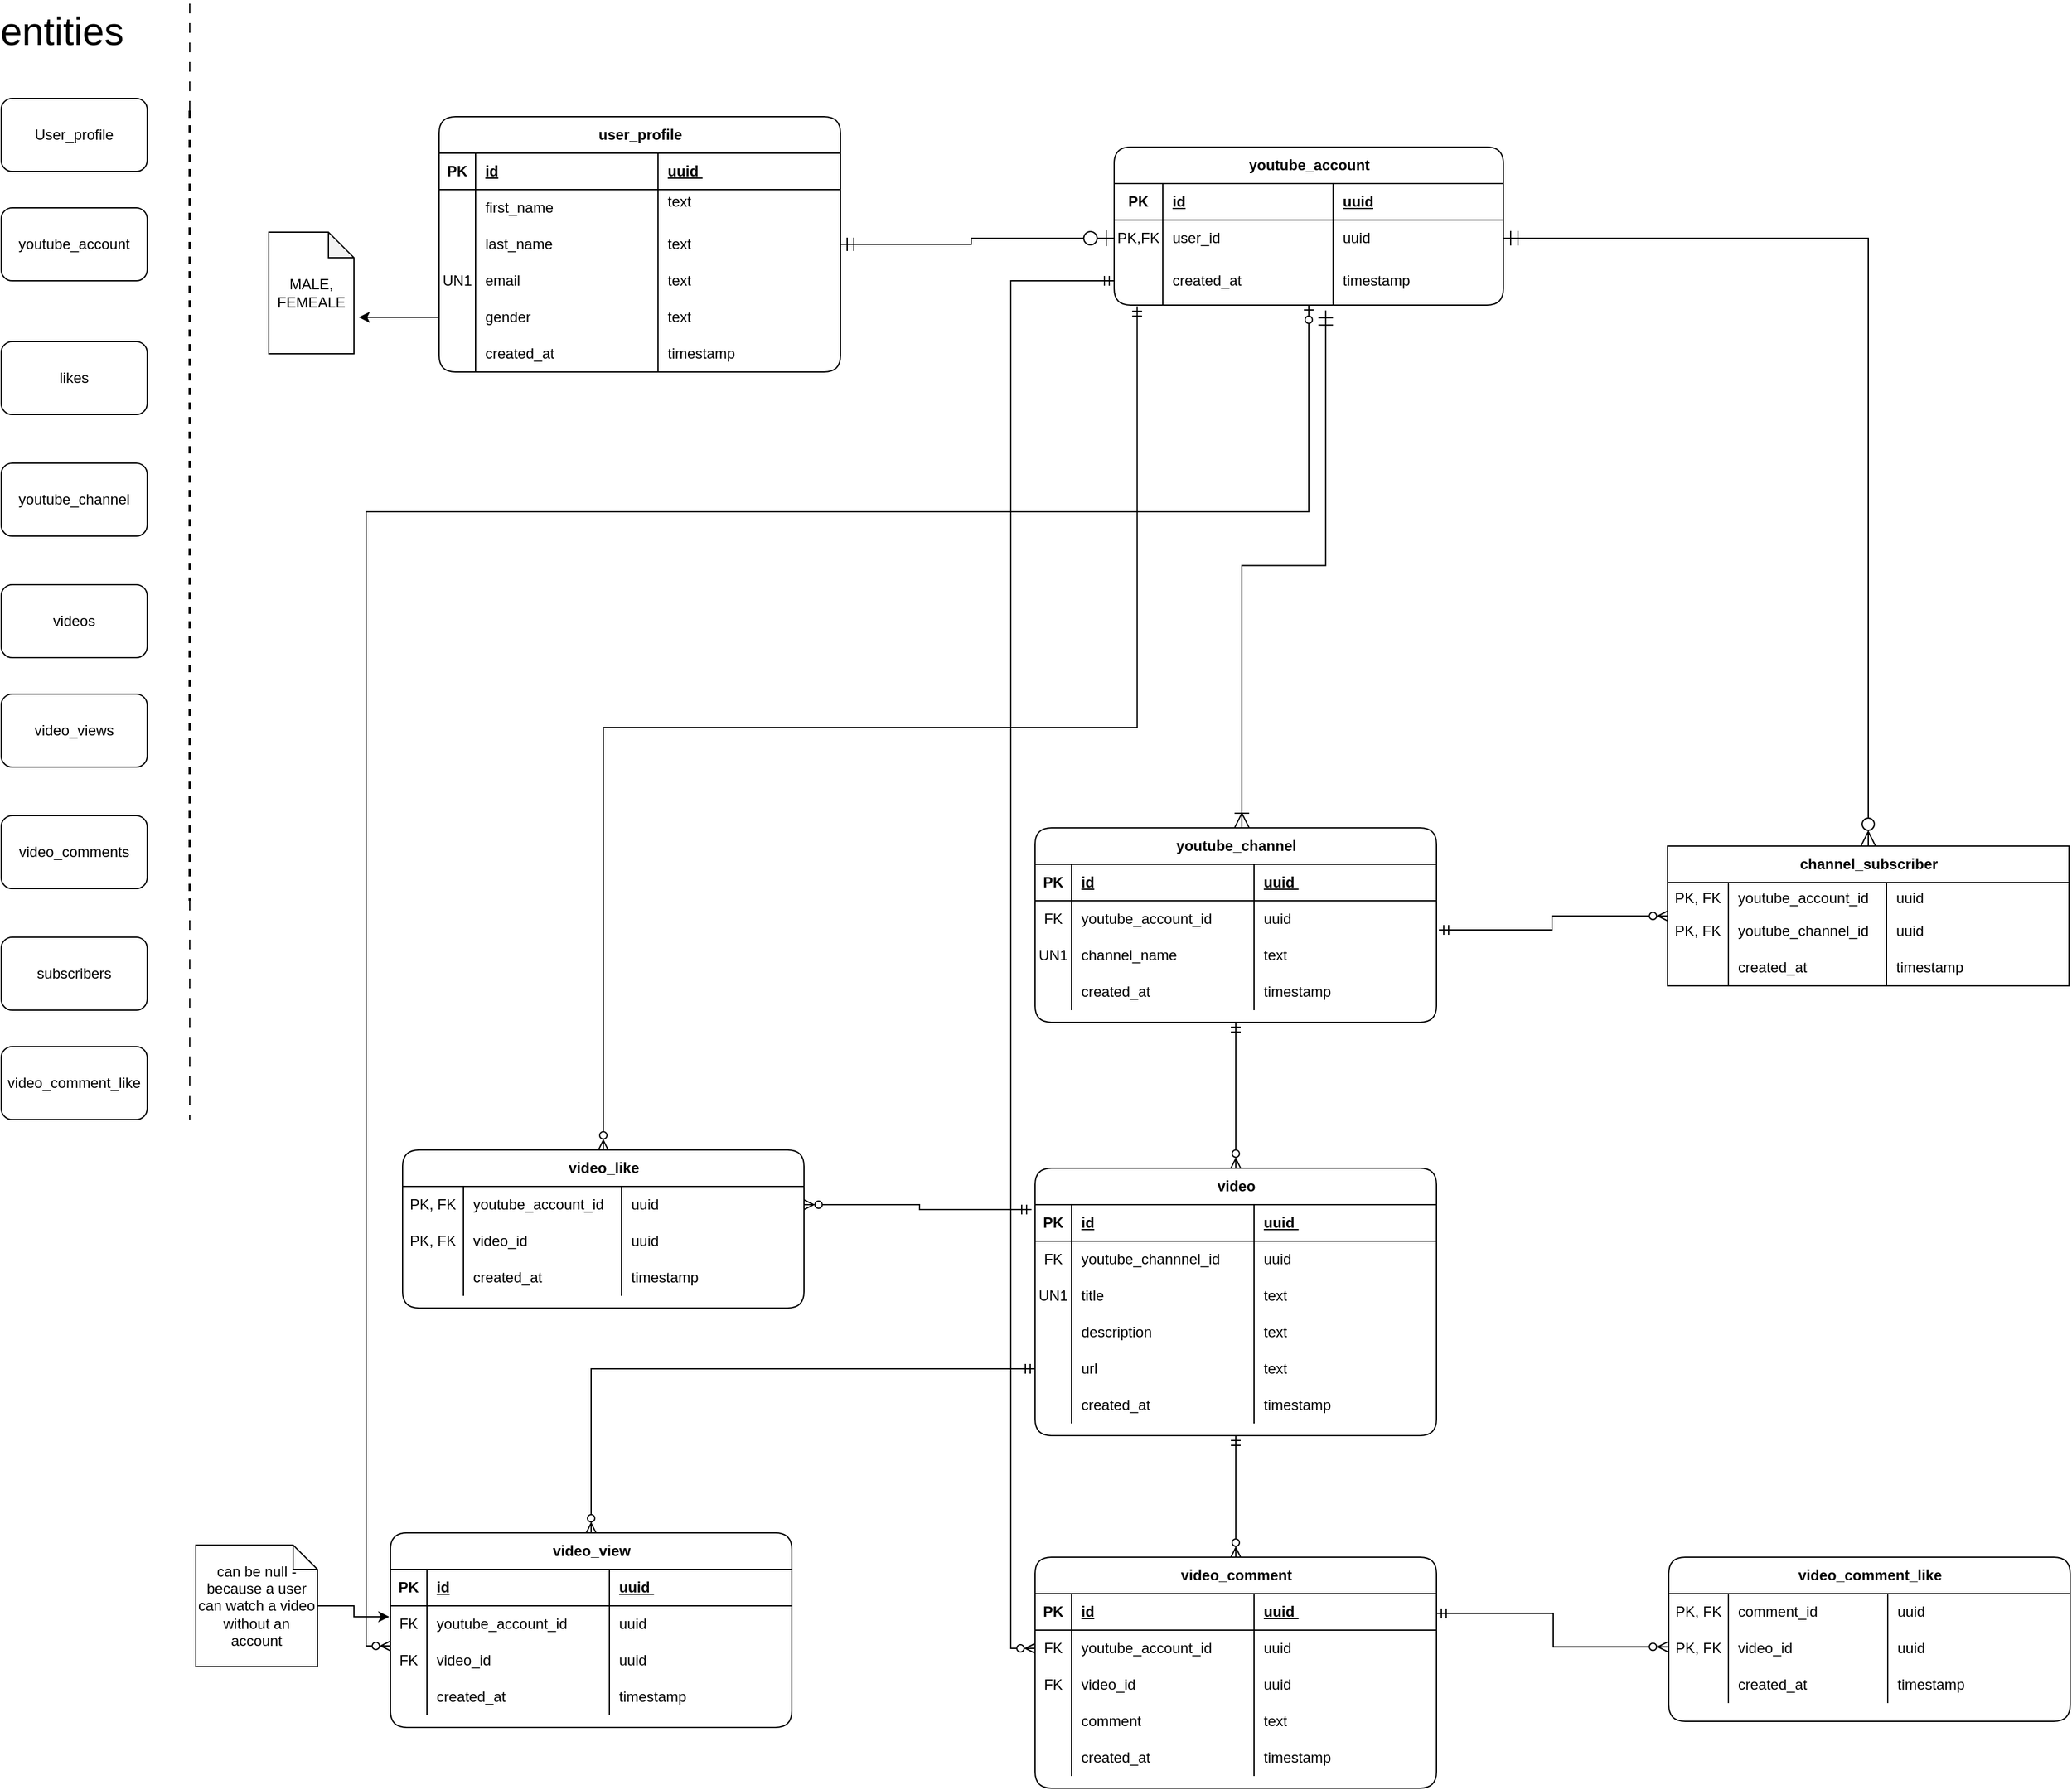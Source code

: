 <mxfile version="24.4.8" type="github">
  <diagram name="Page-1" id="sU2hmXvnoB1Z9HxB-W7t">
    <mxGraphModel dx="1414" dy="1756" grid="1" gridSize="10" guides="1" tooltips="1" connect="1" arrows="1" fold="1" page="1" pageScale="1" pageWidth="850" pageHeight="1100" math="0" shadow="0">
      <root>
        <mxCell id="0" />
        <mxCell id="1" parent="0" />
        <mxCell id="PT0hR_nvP5-DzDzuLpmT-1" value="User_profile" style="rounded=1;whiteSpace=wrap;html=1;" vertex="1" parent="1">
          <mxGeometry x="40" y="30" width="120" height="60" as="geometry" />
        </mxCell>
        <mxCell id="PT0hR_nvP5-DzDzuLpmT-2" value="youtube_account" style="rounded=1;whiteSpace=wrap;html=1;" vertex="1" parent="1">
          <mxGeometry x="40" y="120" width="120" height="60" as="geometry" />
        </mxCell>
        <mxCell id="PT0hR_nvP5-DzDzuLpmT-3" value="youtube_channel" style="rounded=1;whiteSpace=wrap;html=1;" vertex="1" parent="1">
          <mxGeometry x="40" y="330" width="120" height="60" as="geometry" />
        </mxCell>
        <mxCell id="PT0hR_nvP5-DzDzuLpmT-4" value="likes" style="rounded=1;whiteSpace=wrap;html=1;" vertex="1" parent="1">
          <mxGeometry x="40" y="230" width="120" height="60" as="geometry" />
        </mxCell>
        <mxCell id="PT0hR_nvP5-DzDzuLpmT-5" value="video_comment_like" style="rounded=1;whiteSpace=wrap;html=1;" vertex="1" parent="1">
          <mxGeometry x="40" y="810" width="120" height="60" as="geometry" />
        </mxCell>
        <mxCell id="PT0hR_nvP5-DzDzuLpmT-6" value="subscribers" style="rounded=1;whiteSpace=wrap;html=1;" vertex="1" parent="1">
          <mxGeometry x="40" y="720" width="120" height="60" as="geometry" />
        </mxCell>
        <mxCell id="PT0hR_nvP5-DzDzuLpmT-7" value="videos" style="rounded=1;whiteSpace=wrap;html=1;" vertex="1" parent="1">
          <mxGeometry x="40" y="430" width="120" height="60" as="geometry" />
        </mxCell>
        <mxCell id="PT0hR_nvP5-DzDzuLpmT-50" value="MALE,&lt;div&gt;FEMEALE&lt;/div&gt;" style="shape=note;whiteSpace=wrap;html=1;backgroundOutline=1;darkOpacity=0.05;size=21;" vertex="1" parent="1">
          <mxGeometry x="260" y="140" width="70" height="100" as="geometry" />
        </mxCell>
        <mxCell id="PT0hR_nvP5-DzDzuLpmT-25" value="user_profile" style="shape=table;startSize=30;container=1;collapsible=1;childLayout=tableLayout;fixedRows=1;rowLines=0;fontStyle=1;align=center;resizeLast=1;html=1;rounded=1;swimlaneLine=1;" vertex="1" parent="1">
          <mxGeometry x="400" y="45" width="330" height="210" as="geometry">
            <mxRectangle x="340" y="-50" width="100" height="30" as="alternateBounds" />
          </mxGeometry>
        </mxCell>
        <mxCell id="PT0hR_nvP5-DzDzuLpmT-26" value="" style="shape=tableRow;horizontal=0;startSize=0;swimlaneHead=0;swimlaneBody=0;fillColor=none;collapsible=0;dropTarget=0;points=[[0,0.5],[1,0.5]];portConstraint=eastwest;top=0;left=0;right=0;bottom=1;" vertex="1" parent="PT0hR_nvP5-DzDzuLpmT-25">
          <mxGeometry y="30" width="330" height="30" as="geometry" />
        </mxCell>
        <mxCell id="PT0hR_nvP5-DzDzuLpmT-27" value="PK" style="shape=partialRectangle;connectable=0;fillColor=none;top=0;left=0;bottom=0;right=0;fontStyle=1;overflow=hidden;whiteSpace=wrap;html=1;" vertex="1" parent="PT0hR_nvP5-DzDzuLpmT-26">
          <mxGeometry width="30" height="30" as="geometry">
            <mxRectangle width="30" height="30" as="alternateBounds" />
          </mxGeometry>
        </mxCell>
        <mxCell id="PT0hR_nvP5-DzDzuLpmT-28" value="id" style="shape=partialRectangle;connectable=0;fillColor=none;top=0;left=0;bottom=0;right=0;align=left;spacingLeft=6;fontStyle=5;overflow=hidden;whiteSpace=wrap;html=1;" vertex="1" parent="PT0hR_nvP5-DzDzuLpmT-26">
          <mxGeometry x="30" width="150" height="30" as="geometry">
            <mxRectangle width="150" height="30" as="alternateBounds" />
          </mxGeometry>
        </mxCell>
        <mxCell id="PT0hR_nvP5-DzDzuLpmT-44" value="uuid&amp;nbsp;" style="shape=partialRectangle;connectable=0;fillColor=none;top=0;left=0;bottom=0;right=0;align=left;spacingLeft=6;fontStyle=5;overflow=hidden;whiteSpace=wrap;html=1;" vertex="1" parent="PT0hR_nvP5-DzDzuLpmT-26">
          <mxGeometry x="180" width="150" height="30" as="geometry">
            <mxRectangle width="150" height="30" as="alternateBounds" />
          </mxGeometry>
        </mxCell>
        <mxCell id="PT0hR_nvP5-DzDzuLpmT-29" value="" style="shape=tableRow;horizontal=0;startSize=0;swimlaneHead=0;swimlaneBody=0;fillColor=none;collapsible=0;dropTarget=0;points=[[0,0.5],[1,0.5]];portConstraint=eastwest;top=0;left=0;right=0;bottom=0;" vertex="1" parent="PT0hR_nvP5-DzDzuLpmT-25">
          <mxGeometry y="60" width="330" height="30" as="geometry" />
        </mxCell>
        <mxCell id="PT0hR_nvP5-DzDzuLpmT-30" value="" style="shape=partialRectangle;connectable=0;fillColor=none;top=0;left=0;bottom=0;right=0;editable=1;overflow=hidden;whiteSpace=wrap;html=1;" vertex="1" parent="PT0hR_nvP5-DzDzuLpmT-29">
          <mxGeometry width="30" height="30" as="geometry">
            <mxRectangle width="30" height="30" as="alternateBounds" />
          </mxGeometry>
        </mxCell>
        <mxCell id="PT0hR_nvP5-DzDzuLpmT-31" value="first_name" style="shape=partialRectangle;connectable=0;fillColor=none;top=0;left=0;bottom=0;right=0;align=left;spacingLeft=6;overflow=hidden;whiteSpace=wrap;html=1;" vertex="1" parent="PT0hR_nvP5-DzDzuLpmT-29">
          <mxGeometry x="30" width="150" height="30" as="geometry">
            <mxRectangle width="150" height="30" as="alternateBounds" />
          </mxGeometry>
        </mxCell>
        <mxCell id="PT0hR_nvP5-DzDzuLpmT-45" value="text&lt;span style=&quot;white-space: pre;&quot;&gt;&#x9;&lt;/span&gt;&lt;div&gt;&lt;br&gt;&lt;/div&gt;" style="shape=partialRectangle;connectable=0;fillColor=none;top=0;left=0;bottom=0;right=0;align=left;spacingLeft=6;overflow=hidden;whiteSpace=wrap;html=1;" vertex="1" parent="PT0hR_nvP5-DzDzuLpmT-29">
          <mxGeometry x="180" width="150" height="30" as="geometry">
            <mxRectangle width="150" height="30" as="alternateBounds" />
          </mxGeometry>
        </mxCell>
        <mxCell id="PT0hR_nvP5-DzDzuLpmT-32" value="" style="shape=tableRow;horizontal=0;startSize=0;swimlaneHead=0;swimlaneBody=0;fillColor=none;collapsible=0;dropTarget=0;points=[[0,0.5],[1,0.5]];portConstraint=eastwest;top=0;left=0;right=0;bottom=0;" vertex="1" parent="PT0hR_nvP5-DzDzuLpmT-25">
          <mxGeometry y="90" width="330" height="30" as="geometry" />
        </mxCell>
        <mxCell id="PT0hR_nvP5-DzDzuLpmT-33" value="" style="shape=partialRectangle;connectable=0;fillColor=none;top=0;left=0;bottom=0;right=0;editable=1;overflow=hidden;whiteSpace=wrap;html=1;" vertex="1" parent="PT0hR_nvP5-DzDzuLpmT-32">
          <mxGeometry width="30" height="30" as="geometry">
            <mxRectangle width="30" height="30" as="alternateBounds" />
          </mxGeometry>
        </mxCell>
        <mxCell id="PT0hR_nvP5-DzDzuLpmT-34" value="last_name" style="shape=partialRectangle;connectable=0;fillColor=none;top=0;left=0;bottom=0;right=0;align=left;spacingLeft=6;overflow=hidden;whiteSpace=wrap;html=1;" vertex="1" parent="PT0hR_nvP5-DzDzuLpmT-32">
          <mxGeometry x="30" width="150" height="30" as="geometry">
            <mxRectangle width="150" height="30" as="alternateBounds" />
          </mxGeometry>
        </mxCell>
        <mxCell id="PT0hR_nvP5-DzDzuLpmT-46" value="text" style="shape=partialRectangle;connectable=0;fillColor=none;top=0;left=0;bottom=0;right=0;align=left;spacingLeft=6;overflow=hidden;whiteSpace=wrap;html=1;" vertex="1" parent="PT0hR_nvP5-DzDzuLpmT-32">
          <mxGeometry x="180" width="150" height="30" as="geometry">
            <mxRectangle width="150" height="30" as="alternateBounds" />
          </mxGeometry>
        </mxCell>
        <mxCell id="PT0hR_nvP5-DzDzuLpmT-35" value="" style="shape=tableRow;horizontal=0;startSize=0;swimlaneHead=0;swimlaneBody=0;fillColor=none;collapsible=0;dropTarget=0;points=[[0,0.5],[1,0.5]];portConstraint=eastwest;top=0;left=0;right=0;bottom=0;" vertex="1" parent="PT0hR_nvP5-DzDzuLpmT-25">
          <mxGeometry y="120" width="330" height="30" as="geometry" />
        </mxCell>
        <mxCell id="PT0hR_nvP5-DzDzuLpmT-36" value="UN1" style="shape=partialRectangle;connectable=0;fillColor=none;top=0;left=0;bottom=0;right=0;editable=1;overflow=hidden;whiteSpace=wrap;html=1;" vertex="1" parent="PT0hR_nvP5-DzDzuLpmT-35">
          <mxGeometry width="30" height="30" as="geometry">
            <mxRectangle width="30" height="30" as="alternateBounds" />
          </mxGeometry>
        </mxCell>
        <mxCell id="PT0hR_nvP5-DzDzuLpmT-37" value="email" style="shape=partialRectangle;connectable=0;fillColor=none;top=0;left=0;bottom=0;right=0;align=left;spacingLeft=6;overflow=hidden;whiteSpace=wrap;html=1;" vertex="1" parent="PT0hR_nvP5-DzDzuLpmT-35">
          <mxGeometry x="30" width="150" height="30" as="geometry">
            <mxRectangle width="150" height="30" as="alternateBounds" />
          </mxGeometry>
        </mxCell>
        <mxCell id="PT0hR_nvP5-DzDzuLpmT-47" value="text" style="shape=partialRectangle;connectable=0;fillColor=none;top=0;left=0;bottom=0;right=0;align=left;spacingLeft=6;overflow=hidden;whiteSpace=wrap;html=1;" vertex="1" parent="PT0hR_nvP5-DzDzuLpmT-35">
          <mxGeometry x="180" width="150" height="30" as="geometry">
            <mxRectangle width="150" height="30" as="alternateBounds" />
          </mxGeometry>
        </mxCell>
        <mxCell id="PT0hR_nvP5-DzDzuLpmT-38" style="shape=tableRow;horizontal=0;startSize=0;swimlaneHead=0;swimlaneBody=0;fillColor=none;collapsible=0;dropTarget=0;points=[[0,0.5],[1,0.5]];portConstraint=eastwest;top=0;left=0;right=0;bottom=0;" vertex="1" parent="PT0hR_nvP5-DzDzuLpmT-25">
          <mxGeometry y="150" width="330" height="30" as="geometry" />
        </mxCell>
        <mxCell id="PT0hR_nvP5-DzDzuLpmT-39" style="shape=partialRectangle;connectable=0;fillColor=none;top=0;left=0;bottom=0;right=0;editable=1;overflow=hidden;whiteSpace=wrap;html=1;" vertex="1" parent="PT0hR_nvP5-DzDzuLpmT-38">
          <mxGeometry width="30" height="30" as="geometry">
            <mxRectangle width="30" height="30" as="alternateBounds" />
          </mxGeometry>
        </mxCell>
        <mxCell id="PT0hR_nvP5-DzDzuLpmT-40" value="gender&amp;nbsp;" style="shape=partialRectangle;connectable=0;fillColor=none;top=0;left=0;bottom=0;right=0;align=left;spacingLeft=6;overflow=hidden;whiteSpace=wrap;html=1;" vertex="1" parent="PT0hR_nvP5-DzDzuLpmT-38">
          <mxGeometry x="30" width="150" height="30" as="geometry">
            <mxRectangle width="150" height="30" as="alternateBounds" />
          </mxGeometry>
        </mxCell>
        <mxCell id="PT0hR_nvP5-DzDzuLpmT-48" value="text" style="shape=partialRectangle;connectable=0;fillColor=none;top=0;left=0;bottom=0;right=0;align=left;spacingLeft=6;overflow=hidden;whiteSpace=wrap;html=1;" vertex="1" parent="PT0hR_nvP5-DzDzuLpmT-38">
          <mxGeometry x="180" width="150" height="30" as="geometry">
            <mxRectangle width="150" height="30" as="alternateBounds" />
          </mxGeometry>
        </mxCell>
        <mxCell id="PT0hR_nvP5-DzDzuLpmT-41" style="shape=tableRow;horizontal=0;startSize=0;swimlaneHead=0;swimlaneBody=0;fillColor=none;collapsible=0;dropTarget=0;points=[[0,0.5],[1,0.5]];portConstraint=eastwest;top=0;left=0;right=0;bottom=0;" vertex="1" parent="PT0hR_nvP5-DzDzuLpmT-25">
          <mxGeometry y="180" width="330" height="30" as="geometry" />
        </mxCell>
        <mxCell id="PT0hR_nvP5-DzDzuLpmT-42" style="shape=partialRectangle;connectable=0;fillColor=none;top=0;left=0;bottom=0;right=0;editable=1;overflow=hidden;whiteSpace=wrap;html=1;" vertex="1" parent="PT0hR_nvP5-DzDzuLpmT-41">
          <mxGeometry width="30" height="30" as="geometry">
            <mxRectangle width="30" height="30" as="alternateBounds" />
          </mxGeometry>
        </mxCell>
        <mxCell id="PT0hR_nvP5-DzDzuLpmT-43" value="created_at" style="shape=partialRectangle;connectable=0;fillColor=none;top=0;left=0;bottom=0;right=0;align=left;spacingLeft=6;overflow=hidden;whiteSpace=wrap;html=1;" vertex="1" parent="PT0hR_nvP5-DzDzuLpmT-41">
          <mxGeometry x="30" width="150" height="30" as="geometry">
            <mxRectangle width="150" height="30" as="alternateBounds" />
          </mxGeometry>
        </mxCell>
        <mxCell id="PT0hR_nvP5-DzDzuLpmT-49" value="timestamp" style="shape=partialRectangle;connectable=0;fillColor=none;top=0;left=0;bottom=0;right=0;align=left;spacingLeft=6;overflow=hidden;whiteSpace=wrap;html=1;" vertex="1" parent="PT0hR_nvP5-DzDzuLpmT-41">
          <mxGeometry x="180" width="150" height="30" as="geometry">
            <mxRectangle width="150" height="30" as="alternateBounds" />
          </mxGeometry>
        </mxCell>
        <mxCell id="PT0hR_nvP5-DzDzuLpmT-57" style="edgeStyle=orthogonalEdgeStyle;rounded=0;orthogonalLoop=1;jettySize=auto;html=1;exitX=0;exitY=0.5;exitDx=0;exitDy=0;entryX=1.057;entryY=0.7;entryDx=0;entryDy=0;entryPerimeter=0;" edge="1" parent="1" source="PT0hR_nvP5-DzDzuLpmT-38" target="PT0hR_nvP5-DzDzuLpmT-50">
          <mxGeometry relative="1" as="geometry" />
        </mxCell>
        <mxCell id="PT0hR_nvP5-DzDzuLpmT-58" value="entities" style="text;html=1;align=center;verticalAlign=middle;whiteSpace=wrap;rounded=0;strokeWidth=5;fontSize=32;" vertex="1" parent="1">
          <mxGeometry x="60" y="-40" width="60" height="30" as="geometry" />
        </mxCell>
        <mxCell id="PT0hR_nvP5-DzDzuLpmT-138" style="edgeStyle=orthogonalEdgeStyle;rounded=0;orthogonalLoop=1;jettySize=auto;html=1;exitX=1;exitY=0.5;exitDx=0;exitDy=0;exitPerimeter=0;dashed=1;endArrow=none;endFill=0;dashPattern=8 8;" edge="1" parent="1" source="PT0hR_nvP5-DzDzuLpmT-60">
          <mxGeometry relative="1" as="geometry">
            <mxPoint x="195" y="870" as="targetPoint" />
          </mxGeometry>
        </mxCell>
        <mxCell id="PT0hR_nvP5-DzDzuLpmT-139" style="edgeStyle=orthogonalEdgeStyle;rounded=0;orthogonalLoop=1;jettySize=auto;html=1;exitX=0;exitY=0.5;exitDx=0;exitDy=0;exitPerimeter=0;endArrow=none;endFill=0;dashed=1;dashPattern=8 8;" edge="1" parent="1" source="PT0hR_nvP5-DzDzuLpmT-60">
          <mxGeometry relative="1" as="geometry">
            <mxPoint x="195" y="-50" as="targetPoint" />
          </mxGeometry>
        </mxCell>
        <mxCell id="PT0hR_nvP5-DzDzuLpmT-60" value="" style="line;strokeWidth=2;direction=south;html=1;dashed=1;" vertex="1" parent="1">
          <mxGeometry x="190" y="40" width="10" height="650" as="geometry" />
        </mxCell>
        <mxCell id="PT0hR_nvP5-DzDzuLpmT-110" style="edgeStyle=orthogonalEdgeStyle;rounded=0;orthogonalLoop=1;jettySize=auto;html=1;endArrow=ERoneToMany;endFill=0;startArrow=ERmandOne;startFill=0;entryX=0.473;entryY=-0.027;entryDx=0;entryDy=0;entryPerimeter=0;endSize=10;startSize=10;" edge="1" parent="1">
          <mxGeometry relative="1" as="geometry">
            <mxPoint x="1128.91" y="204.32" as="sourcePoint" />
            <mxPoint x="1060.0" y="630.0" as="targetPoint" />
            <Array as="points">
              <mxPoint x="1128.91" y="414.32" />
              <mxPoint x="1059.91" y="414.32" />
            </Array>
          </mxGeometry>
        </mxCell>
        <mxCell id="PT0hR_nvP5-DzDzuLpmT-61" value="youtube_account" style="shape=table;startSize=30;container=1;collapsible=1;childLayout=tableLayout;fixedRows=1;rowLines=0;fontStyle=1;align=center;resizeLast=1;html=1;rounded=1;" vertex="1" parent="1">
          <mxGeometry x="955" y="70" width="320" height="130" as="geometry" />
        </mxCell>
        <mxCell id="PT0hR_nvP5-DzDzuLpmT-62" value="" style="shape=tableRow;horizontal=0;startSize=0;swimlaneHead=0;swimlaneBody=0;fillColor=none;collapsible=0;dropTarget=0;points=[[0,0.5],[1,0.5]];portConstraint=eastwest;top=0;left=0;right=0;bottom=1;" vertex="1" parent="PT0hR_nvP5-DzDzuLpmT-61">
          <mxGeometry y="30" width="320" height="30" as="geometry" />
        </mxCell>
        <mxCell id="PT0hR_nvP5-DzDzuLpmT-63" value="PK" style="shape=partialRectangle;connectable=0;fillColor=none;top=0;left=0;bottom=0;right=0;fontStyle=1;overflow=hidden;whiteSpace=wrap;html=1;" vertex="1" parent="PT0hR_nvP5-DzDzuLpmT-62">
          <mxGeometry width="40" height="30" as="geometry">
            <mxRectangle width="40" height="30" as="alternateBounds" />
          </mxGeometry>
        </mxCell>
        <mxCell id="PT0hR_nvP5-DzDzuLpmT-64" value="id" style="shape=partialRectangle;connectable=0;fillColor=none;top=0;left=0;bottom=0;right=0;align=left;spacingLeft=6;fontStyle=5;overflow=hidden;whiteSpace=wrap;html=1;" vertex="1" parent="PT0hR_nvP5-DzDzuLpmT-62">
          <mxGeometry x="40" width="140" height="30" as="geometry">
            <mxRectangle width="140" height="30" as="alternateBounds" />
          </mxGeometry>
        </mxCell>
        <mxCell id="PT0hR_nvP5-DzDzuLpmT-74" value="uuid" style="shape=partialRectangle;connectable=0;fillColor=none;top=0;left=0;bottom=0;right=0;align=left;spacingLeft=6;fontStyle=5;overflow=hidden;whiteSpace=wrap;html=1;" vertex="1" parent="PT0hR_nvP5-DzDzuLpmT-62">
          <mxGeometry x="180" width="140" height="30" as="geometry">
            <mxRectangle width="140" height="30" as="alternateBounds" />
          </mxGeometry>
        </mxCell>
        <mxCell id="PT0hR_nvP5-DzDzuLpmT-65" value="" style="shape=tableRow;horizontal=0;startSize=0;swimlaneHead=0;swimlaneBody=0;fillColor=none;collapsible=0;dropTarget=0;points=[[0,0.5],[1,0.5]];portConstraint=eastwest;top=0;left=0;right=0;bottom=0;" vertex="1" parent="PT0hR_nvP5-DzDzuLpmT-61">
          <mxGeometry y="60" width="320" height="30" as="geometry" />
        </mxCell>
        <mxCell id="PT0hR_nvP5-DzDzuLpmT-66" value="PK,FK" style="shape=partialRectangle;connectable=0;fillColor=none;top=0;left=0;bottom=0;right=0;editable=1;overflow=hidden;whiteSpace=wrap;html=1;" vertex="1" parent="PT0hR_nvP5-DzDzuLpmT-65">
          <mxGeometry width="40" height="30" as="geometry">
            <mxRectangle width="40" height="30" as="alternateBounds" />
          </mxGeometry>
        </mxCell>
        <mxCell id="PT0hR_nvP5-DzDzuLpmT-67" value="user_id" style="shape=partialRectangle;connectable=0;fillColor=none;top=0;left=0;bottom=0;right=0;align=left;spacingLeft=6;overflow=hidden;whiteSpace=wrap;html=1;" vertex="1" parent="PT0hR_nvP5-DzDzuLpmT-65">
          <mxGeometry x="40" width="140" height="30" as="geometry">
            <mxRectangle width="140" height="30" as="alternateBounds" />
          </mxGeometry>
        </mxCell>
        <mxCell id="PT0hR_nvP5-DzDzuLpmT-75" value="uuid" style="shape=partialRectangle;connectable=0;fillColor=none;top=0;left=0;bottom=0;right=0;align=left;spacingLeft=6;overflow=hidden;whiteSpace=wrap;html=1;" vertex="1" parent="PT0hR_nvP5-DzDzuLpmT-65">
          <mxGeometry x="180" width="140" height="30" as="geometry">
            <mxRectangle width="140" height="30" as="alternateBounds" />
          </mxGeometry>
        </mxCell>
        <mxCell id="PT0hR_nvP5-DzDzuLpmT-68" value="" style="shape=tableRow;horizontal=0;startSize=0;swimlaneHead=0;swimlaneBody=0;fillColor=none;collapsible=0;dropTarget=0;points=[[0,0.5],[1,0.5]];portConstraint=eastwest;top=0;left=0;right=0;bottom=0;" vertex="1" parent="PT0hR_nvP5-DzDzuLpmT-61">
          <mxGeometry y="90" width="320" height="40" as="geometry" />
        </mxCell>
        <mxCell id="PT0hR_nvP5-DzDzuLpmT-69" value="" style="shape=partialRectangle;connectable=0;fillColor=none;top=0;left=0;bottom=0;right=0;editable=1;overflow=hidden;whiteSpace=wrap;html=1;" vertex="1" parent="PT0hR_nvP5-DzDzuLpmT-68">
          <mxGeometry width="40" height="40" as="geometry">
            <mxRectangle width="40" height="40" as="alternateBounds" />
          </mxGeometry>
        </mxCell>
        <mxCell id="PT0hR_nvP5-DzDzuLpmT-70" value="created_at" style="shape=partialRectangle;connectable=0;fillColor=none;top=0;left=0;bottom=0;right=0;align=left;spacingLeft=6;overflow=hidden;whiteSpace=wrap;html=1;" vertex="1" parent="PT0hR_nvP5-DzDzuLpmT-68">
          <mxGeometry x="40" width="140" height="40" as="geometry">
            <mxRectangle width="140" height="40" as="alternateBounds" />
          </mxGeometry>
        </mxCell>
        <mxCell id="PT0hR_nvP5-DzDzuLpmT-76" value="timestamp" style="shape=partialRectangle;connectable=0;fillColor=none;top=0;left=0;bottom=0;right=0;align=left;spacingLeft=6;overflow=hidden;whiteSpace=wrap;html=1;" vertex="1" parent="PT0hR_nvP5-DzDzuLpmT-68">
          <mxGeometry x="180" width="140" height="40" as="geometry">
            <mxRectangle width="140" height="40" as="alternateBounds" />
          </mxGeometry>
        </mxCell>
        <mxCell id="PT0hR_nvP5-DzDzuLpmT-163" style="edgeStyle=orthogonalEdgeStyle;rounded=0;orthogonalLoop=1;jettySize=auto;html=1;exitX=0.5;exitY=1;exitDx=0;exitDy=0;entryX=0.5;entryY=0;entryDx=0;entryDy=0;endArrow=ERzeroToMany;endFill=0;startArrow=ERmandOne;startFill=0;" edge="1" parent="1" source="PT0hR_nvP5-DzDzuLpmT-82" target="PT0hR_nvP5-DzDzuLpmT-142">
          <mxGeometry relative="1" as="geometry" />
        </mxCell>
        <mxCell id="PT0hR_nvP5-DzDzuLpmT-82" value="youtube_channel" style="shape=table;startSize=30;container=1;collapsible=1;childLayout=tableLayout;fixedRows=1;rowLines=0;fontStyle=1;align=center;resizeLast=1;html=1;rounded=1;swimlaneLine=1;" vertex="1" parent="1">
          <mxGeometry x="890" y="630" width="330" height="160" as="geometry">
            <mxRectangle x="340" y="-50" width="100" height="30" as="alternateBounds" />
          </mxGeometry>
        </mxCell>
        <mxCell id="PT0hR_nvP5-DzDzuLpmT-83" value="" style="shape=tableRow;horizontal=0;startSize=0;swimlaneHead=0;swimlaneBody=0;fillColor=none;collapsible=0;dropTarget=0;points=[[0,0.5],[1,0.5]];portConstraint=eastwest;top=0;left=0;right=0;bottom=1;" vertex="1" parent="PT0hR_nvP5-DzDzuLpmT-82">
          <mxGeometry y="30" width="330" height="30" as="geometry" />
        </mxCell>
        <mxCell id="PT0hR_nvP5-DzDzuLpmT-84" value="PK" style="shape=partialRectangle;connectable=0;fillColor=none;top=0;left=0;bottom=0;right=0;fontStyle=1;overflow=hidden;whiteSpace=wrap;html=1;" vertex="1" parent="PT0hR_nvP5-DzDzuLpmT-83">
          <mxGeometry width="30" height="30" as="geometry">
            <mxRectangle width="30" height="30" as="alternateBounds" />
          </mxGeometry>
        </mxCell>
        <mxCell id="PT0hR_nvP5-DzDzuLpmT-85" value="id" style="shape=partialRectangle;connectable=0;fillColor=none;top=0;left=0;bottom=0;right=0;align=left;spacingLeft=6;fontStyle=5;overflow=hidden;whiteSpace=wrap;html=1;" vertex="1" parent="PT0hR_nvP5-DzDzuLpmT-83">
          <mxGeometry x="30" width="150" height="30" as="geometry">
            <mxRectangle width="150" height="30" as="alternateBounds" />
          </mxGeometry>
        </mxCell>
        <mxCell id="PT0hR_nvP5-DzDzuLpmT-86" value="uuid&amp;nbsp;" style="shape=partialRectangle;connectable=0;fillColor=none;top=0;left=0;bottom=0;right=0;align=left;spacingLeft=6;fontStyle=5;overflow=hidden;whiteSpace=wrap;html=1;" vertex="1" parent="PT0hR_nvP5-DzDzuLpmT-83">
          <mxGeometry x="180" width="150" height="30" as="geometry">
            <mxRectangle width="150" height="30" as="alternateBounds" />
          </mxGeometry>
        </mxCell>
        <mxCell id="PT0hR_nvP5-DzDzuLpmT-87" value="" style="shape=tableRow;horizontal=0;startSize=0;swimlaneHead=0;swimlaneBody=0;fillColor=none;collapsible=0;dropTarget=0;points=[[0,0.5],[1,0.5]];portConstraint=eastwest;top=0;left=0;right=0;bottom=0;" vertex="1" parent="PT0hR_nvP5-DzDzuLpmT-82">
          <mxGeometry y="60" width="330" height="30" as="geometry" />
        </mxCell>
        <mxCell id="PT0hR_nvP5-DzDzuLpmT-88" value="FK" style="shape=partialRectangle;connectable=0;fillColor=none;top=0;left=0;bottom=0;right=0;editable=1;overflow=hidden;whiteSpace=wrap;html=1;" vertex="1" parent="PT0hR_nvP5-DzDzuLpmT-87">
          <mxGeometry width="30" height="30" as="geometry">
            <mxRectangle width="30" height="30" as="alternateBounds" />
          </mxGeometry>
        </mxCell>
        <mxCell id="PT0hR_nvP5-DzDzuLpmT-89" value="youtube_account_id&lt;span style=&quot;white-space: pre;&quot;&gt;&#x9;&lt;/span&gt;" style="shape=partialRectangle;connectable=0;fillColor=none;top=0;left=0;bottom=0;right=0;align=left;spacingLeft=6;overflow=hidden;whiteSpace=wrap;html=1;" vertex="1" parent="PT0hR_nvP5-DzDzuLpmT-87">
          <mxGeometry x="30" width="150" height="30" as="geometry">
            <mxRectangle width="150" height="30" as="alternateBounds" />
          </mxGeometry>
        </mxCell>
        <mxCell id="PT0hR_nvP5-DzDzuLpmT-90" value="uuid" style="shape=partialRectangle;connectable=0;fillColor=none;top=0;left=0;bottom=0;right=0;align=left;spacingLeft=6;overflow=hidden;whiteSpace=wrap;html=1;" vertex="1" parent="PT0hR_nvP5-DzDzuLpmT-87">
          <mxGeometry x="180" width="150" height="30" as="geometry">
            <mxRectangle width="150" height="30" as="alternateBounds" />
          </mxGeometry>
        </mxCell>
        <mxCell id="PT0hR_nvP5-DzDzuLpmT-91" value="" style="shape=tableRow;horizontal=0;startSize=0;swimlaneHead=0;swimlaneBody=0;fillColor=none;collapsible=0;dropTarget=0;points=[[0,0.5],[1,0.5]];portConstraint=eastwest;top=0;left=0;right=0;bottom=0;" vertex="1" parent="PT0hR_nvP5-DzDzuLpmT-82">
          <mxGeometry y="90" width="330" height="30" as="geometry" />
        </mxCell>
        <mxCell id="PT0hR_nvP5-DzDzuLpmT-92" value="UN1" style="shape=partialRectangle;connectable=0;fillColor=none;top=0;left=0;bottom=0;right=0;editable=1;overflow=hidden;whiteSpace=wrap;html=1;" vertex="1" parent="PT0hR_nvP5-DzDzuLpmT-91">
          <mxGeometry width="30" height="30" as="geometry">
            <mxRectangle width="30" height="30" as="alternateBounds" />
          </mxGeometry>
        </mxCell>
        <mxCell id="PT0hR_nvP5-DzDzuLpmT-93" value="channel_name&lt;span style=&quot;white-space: pre;&quot;&gt;&#x9;&lt;/span&gt;" style="shape=partialRectangle;connectable=0;fillColor=none;top=0;left=0;bottom=0;right=0;align=left;spacingLeft=6;overflow=hidden;whiteSpace=wrap;html=1;" vertex="1" parent="PT0hR_nvP5-DzDzuLpmT-91">
          <mxGeometry x="30" width="150" height="30" as="geometry">
            <mxRectangle width="150" height="30" as="alternateBounds" />
          </mxGeometry>
        </mxCell>
        <mxCell id="PT0hR_nvP5-DzDzuLpmT-94" value="text" style="shape=partialRectangle;connectable=0;fillColor=none;top=0;left=0;bottom=0;right=0;align=left;spacingLeft=6;overflow=hidden;whiteSpace=wrap;html=1;" vertex="1" parent="PT0hR_nvP5-DzDzuLpmT-91">
          <mxGeometry x="180" width="150" height="30" as="geometry">
            <mxRectangle width="150" height="30" as="alternateBounds" />
          </mxGeometry>
        </mxCell>
        <mxCell id="PT0hR_nvP5-DzDzuLpmT-103" style="shape=tableRow;horizontal=0;startSize=0;swimlaneHead=0;swimlaneBody=0;fillColor=none;collapsible=0;dropTarget=0;points=[[0,0.5],[1,0.5]];portConstraint=eastwest;top=0;left=0;right=0;bottom=0;" vertex="1" parent="PT0hR_nvP5-DzDzuLpmT-82">
          <mxGeometry y="120" width="330" height="30" as="geometry" />
        </mxCell>
        <mxCell id="PT0hR_nvP5-DzDzuLpmT-104" style="shape=partialRectangle;connectable=0;fillColor=none;top=0;left=0;bottom=0;right=0;editable=1;overflow=hidden;whiteSpace=wrap;html=1;" vertex="1" parent="PT0hR_nvP5-DzDzuLpmT-103">
          <mxGeometry width="30" height="30" as="geometry">
            <mxRectangle width="30" height="30" as="alternateBounds" />
          </mxGeometry>
        </mxCell>
        <mxCell id="PT0hR_nvP5-DzDzuLpmT-105" value="created_at" style="shape=partialRectangle;connectable=0;fillColor=none;top=0;left=0;bottom=0;right=0;align=left;spacingLeft=6;overflow=hidden;whiteSpace=wrap;html=1;" vertex="1" parent="PT0hR_nvP5-DzDzuLpmT-103">
          <mxGeometry x="30" width="150" height="30" as="geometry">
            <mxRectangle width="150" height="30" as="alternateBounds" />
          </mxGeometry>
        </mxCell>
        <mxCell id="PT0hR_nvP5-DzDzuLpmT-106" value="timestamp" style="shape=partialRectangle;connectable=0;fillColor=none;top=0;left=0;bottom=0;right=0;align=left;spacingLeft=6;overflow=hidden;whiteSpace=wrap;html=1;" vertex="1" parent="PT0hR_nvP5-DzDzuLpmT-103">
          <mxGeometry x="180" width="150" height="30" as="geometry">
            <mxRectangle width="150" height="30" as="alternateBounds" />
          </mxGeometry>
        </mxCell>
        <mxCell id="PT0hR_nvP5-DzDzuLpmT-109" style="edgeStyle=orthogonalEdgeStyle;rounded=0;orthogonalLoop=1;jettySize=auto;html=1;entryX=0;entryY=0.5;entryDx=0;entryDy=0;endArrow=ERzeroToOne;endFill=0;endSize=11;startArrow=ERmandOne;startFill=0;startSize=9;" edge="1" parent="1" source="PT0hR_nvP5-DzDzuLpmT-32" target="PT0hR_nvP5-DzDzuLpmT-65">
          <mxGeometry relative="1" as="geometry" />
        </mxCell>
        <mxCell id="PT0hR_nvP5-DzDzuLpmT-111" value="channel_subscriber" style="shape=table;startSize=30;container=1;collapsible=1;childLayout=tableLayout;fixedRows=1;rowLines=0;fontStyle=1;align=center;resizeLast=1;html=1;" vertex="1" parent="1">
          <mxGeometry x="1410" y="645" width="330" height="115" as="geometry" />
        </mxCell>
        <mxCell id="PT0hR_nvP5-DzDzuLpmT-115" value="" style="shape=tableRow;horizontal=0;startSize=0;swimlaneHead=0;swimlaneBody=0;fillColor=none;collapsible=0;dropTarget=0;points=[[0,0.5],[1,0.5]];portConstraint=eastwest;top=0;left=0;right=0;bottom=0;" vertex="1" parent="PT0hR_nvP5-DzDzuLpmT-111">
          <mxGeometry y="30" width="330" height="25" as="geometry" />
        </mxCell>
        <mxCell id="PT0hR_nvP5-DzDzuLpmT-116" value="PK, FK" style="shape=partialRectangle;connectable=0;fillColor=none;top=0;left=0;bottom=0;right=0;editable=1;overflow=hidden;whiteSpace=wrap;html=1;" vertex="1" parent="PT0hR_nvP5-DzDzuLpmT-115">
          <mxGeometry width="50" height="25" as="geometry">
            <mxRectangle width="50" height="25" as="alternateBounds" />
          </mxGeometry>
        </mxCell>
        <mxCell id="PT0hR_nvP5-DzDzuLpmT-117" value="youtube_account_id" style="shape=partialRectangle;connectable=0;fillColor=none;top=0;left=0;bottom=0;right=0;align=left;spacingLeft=6;overflow=hidden;whiteSpace=wrap;html=1;" vertex="1" parent="PT0hR_nvP5-DzDzuLpmT-115">
          <mxGeometry x="50" width="130" height="25" as="geometry">
            <mxRectangle width="130" height="25" as="alternateBounds" />
          </mxGeometry>
        </mxCell>
        <mxCell id="PT0hR_nvP5-DzDzuLpmT-125" value="uuid&amp;nbsp;" style="shape=partialRectangle;connectable=0;fillColor=none;top=0;left=0;bottom=0;right=0;align=left;spacingLeft=6;overflow=hidden;whiteSpace=wrap;html=1;" vertex="1" parent="PT0hR_nvP5-DzDzuLpmT-115">
          <mxGeometry x="180" width="150" height="25" as="geometry">
            <mxRectangle width="150" height="25" as="alternateBounds" />
          </mxGeometry>
        </mxCell>
        <mxCell id="PT0hR_nvP5-DzDzuLpmT-118" value="" style="shape=tableRow;horizontal=0;startSize=0;swimlaneHead=0;swimlaneBody=0;fillColor=none;collapsible=0;dropTarget=0;points=[[0,0.5],[1,0.5]];portConstraint=eastwest;top=0;left=0;right=0;bottom=0;" vertex="1" parent="PT0hR_nvP5-DzDzuLpmT-111">
          <mxGeometry y="55" width="330" height="30" as="geometry" />
        </mxCell>
        <mxCell id="PT0hR_nvP5-DzDzuLpmT-119" value="PK, FK" style="shape=partialRectangle;connectable=0;fillColor=none;top=0;left=0;bottom=0;right=0;editable=1;overflow=hidden;whiteSpace=wrap;html=1;" vertex="1" parent="PT0hR_nvP5-DzDzuLpmT-118">
          <mxGeometry width="50" height="30" as="geometry">
            <mxRectangle width="50" height="30" as="alternateBounds" />
          </mxGeometry>
        </mxCell>
        <mxCell id="PT0hR_nvP5-DzDzuLpmT-120" value="youtube_channel_id" style="shape=partialRectangle;connectable=0;fillColor=none;top=0;left=0;bottom=0;right=0;align=left;spacingLeft=6;overflow=hidden;whiteSpace=wrap;html=1;" vertex="1" parent="PT0hR_nvP5-DzDzuLpmT-118">
          <mxGeometry x="50" width="130" height="30" as="geometry">
            <mxRectangle width="130" height="30" as="alternateBounds" />
          </mxGeometry>
        </mxCell>
        <mxCell id="PT0hR_nvP5-DzDzuLpmT-126" value="uuid" style="shape=partialRectangle;connectable=0;fillColor=none;top=0;left=0;bottom=0;right=0;align=left;spacingLeft=6;overflow=hidden;whiteSpace=wrap;html=1;" vertex="1" parent="PT0hR_nvP5-DzDzuLpmT-118">
          <mxGeometry x="180" width="150" height="30" as="geometry">
            <mxRectangle width="150" height="30" as="alternateBounds" />
          </mxGeometry>
        </mxCell>
        <mxCell id="PT0hR_nvP5-DzDzuLpmT-121" value="" style="shape=tableRow;horizontal=0;startSize=0;swimlaneHead=0;swimlaneBody=0;fillColor=none;collapsible=0;dropTarget=0;points=[[0,0.5],[1,0.5]];portConstraint=eastwest;top=0;left=0;right=0;bottom=0;" vertex="1" parent="PT0hR_nvP5-DzDzuLpmT-111">
          <mxGeometry y="85" width="330" height="30" as="geometry" />
        </mxCell>
        <mxCell id="PT0hR_nvP5-DzDzuLpmT-122" value="" style="shape=partialRectangle;connectable=0;fillColor=none;top=0;left=0;bottom=0;right=0;editable=1;overflow=hidden;whiteSpace=wrap;html=1;" vertex="1" parent="PT0hR_nvP5-DzDzuLpmT-121">
          <mxGeometry width="50" height="30" as="geometry">
            <mxRectangle width="50" height="30" as="alternateBounds" />
          </mxGeometry>
        </mxCell>
        <mxCell id="PT0hR_nvP5-DzDzuLpmT-123" value="created_at" style="shape=partialRectangle;connectable=0;fillColor=none;top=0;left=0;bottom=0;right=0;align=left;spacingLeft=6;overflow=hidden;whiteSpace=wrap;html=1;" vertex="1" parent="PT0hR_nvP5-DzDzuLpmT-121">
          <mxGeometry x="50" width="130" height="30" as="geometry">
            <mxRectangle width="130" height="30" as="alternateBounds" />
          </mxGeometry>
        </mxCell>
        <mxCell id="PT0hR_nvP5-DzDzuLpmT-127" value="timestamp" style="shape=partialRectangle;connectable=0;fillColor=none;top=0;left=0;bottom=0;right=0;align=left;spacingLeft=6;overflow=hidden;whiteSpace=wrap;html=1;" vertex="1" parent="PT0hR_nvP5-DzDzuLpmT-121">
          <mxGeometry x="180" width="150" height="30" as="geometry">
            <mxRectangle width="150" height="30" as="alternateBounds" />
          </mxGeometry>
        </mxCell>
        <mxCell id="PT0hR_nvP5-DzDzuLpmT-128" style="edgeStyle=orthogonalEdgeStyle;rounded=0;orthogonalLoop=1;jettySize=auto;html=1;entryX=1.006;entryY=0.8;entryDx=0;entryDy=0;entryPerimeter=0;endArrow=ERmandOne;endFill=0;startArrow=ERzeroToMany;startFill=0;" edge="1" parent="1" source="PT0hR_nvP5-DzDzuLpmT-111" target="PT0hR_nvP5-DzDzuLpmT-87">
          <mxGeometry relative="1" as="geometry" />
        </mxCell>
        <mxCell id="PT0hR_nvP5-DzDzuLpmT-129" style="edgeStyle=orthogonalEdgeStyle;rounded=0;orthogonalLoop=1;jettySize=auto;html=1;entryX=0.5;entryY=0;entryDx=0;entryDy=0;endArrow=ERzeroToMany;endFill=0;startArrow=ERmandOne;startFill=0;endSize=10;startSize=10;" edge="1" parent="1" source="PT0hR_nvP5-DzDzuLpmT-65" target="PT0hR_nvP5-DzDzuLpmT-111">
          <mxGeometry relative="1" as="geometry" />
        </mxCell>
        <mxCell id="PT0hR_nvP5-DzDzuLpmT-140" value="video_views" style="rounded=1;whiteSpace=wrap;html=1;" vertex="1" parent="1">
          <mxGeometry x="40" y="520" width="120" height="60" as="geometry" />
        </mxCell>
        <mxCell id="PT0hR_nvP5-DzDzuLpmT-141" value="video_comments" style="rounded=1;whiteSpace=wrap;html=1;" vertex="1" parent="1">
          <mxGeometry x="40" y="620" width="120" height="60" as="geometry" />
        </mxCell>
        <mxCell id="PT0hR_nvP5-DzDzuLpmT-181" style="edgeStyle=orthogonalEdgeStyle;rounded=0;orthogonalLoop=1;jettySize=auto;html=1;exitX=0.5;exitY=1;exitDx=0;exitDy=0;endArrow=ERzeroToMany;endFill=0;startArrow=ERmandOne;startFill=0;" edge="1" parent="1" source="PT0hR_nvP5-DzDzuLpmT-142" target="PT0hR_nvP5-DzDzuLpmT-164">
          <mxGeometry relative="1" as="geometry" />
        </mxCell>
        <mxCell id="PT0hR_nvP5-DzDzuLpmT-142" value="video" style="shape=table;startSize=30;container=1;collapsible=1;childLayout=tableLayout;fixedRows=1;rowLines=0;fontStyle=1;align=center;resizeLast=1;html=1;rounded=1;swimlaneLine=1;" vertex="1" parent="1">
          <mxGeometry x="890" y="910" width="330" height="220" as="geometry">
            <mxRectangle x="340" y="-50" width="100" height="30" as="alternateBounds" />
          </mxGeometry>
        </mxCell>
        <mxCell id="PT0hR_nvP5-DzDzuLpmT-143" value="" style="shape=tableRow;horizontal=0;startSize=0;swimlaneHead=0;swimlaneBody=0;fillColor=none;collapsible=0;dropTarget=0;points=[[0,0.5],[1,0.5]];portConstraint=eastwest;top=0;left=0;right=0;bottom=1;" vertex="1" parent="PT0hR_nvP5-DzDzuLpmT-142">
          <mxGeometry y="30" width="330" height="30" as="geometry" />
        </mxCell>
        <mxCell id="PT0hR_nvP5-DzDzuLpmT-144" value="PK" style="shape=partialRectangle;connectable=0;fillColor=none;top=0;left=0;bottom=0;right=0;fontStyle=1;overflow=hidden;whiteSpace=wrap;html=1;" vertex="1" parent="PT0hR_nvP5-DzDzuLpmT-143">
          <mxGeometry width="30" height="30" as="geometry">
            <mxRectangle width="30" height="30" as="alternateBounds" />
          </mxGeometry>
        </mxCell>
        <mxCell id="PT0hR_nvP5-DzDzuLpmT-145" value="id" style="shape=partialRectangle;connectable=0;fillColor=none;top=0;left=0;bottom=0;right=0;align=left;spacingLeft=6;fontStyle=5;overflow=hidden;whiteSpace=wrap;html=1;" vertex="1" parent="PT0hR_nvP5-DzDzuLpmT-143">
          <mxGeometry x="30" width="150" height="30" as="geometry">
            <mxRectangle width="150" height="30" as="alternateBounds" />
          </mxGeometry>
        </mxCell>
        <mxCell id="PT0hR_nvP5-DzDzuLpmT-146" value="uuid&amp;nbsp;" style="shape=partialRectangle;connectable=0;fillColor=none;top=0;left=0;bottom=0;right=0;align=left;spacingLeft=6;fontStyle=5;overflow=hidden;whiteSpace=wrap;html=1;" vertex="1" parent="PT0hR_nvP5-DzDzuLpmT-143">
          <mxGeometry x="180" width="150" height="30" as="geometry">
            <mxRectangle width="150" height="30" as="alternateBounds" />
          </mxGeometry>
        </mxCell>
        <mxCell id="PT0hR_nvP5-DzDzuLpmT-147" value="" style="shape=tableRow;horizontal=0;startSize=0;swimlaneHead=0;swimlaneBody=0;fillColor=none;collapsible=0;dropTarget=0;points=[[0,0.5],[1,0.5]];portConstraint=eastwest;top=0;left=0;right=0;bottom=0;" vertex="1" parent="PT0hR_nvP5-DzDzuLpmT-142">
          <mxGeometry y="60" width="330" height="30" as="geometry" />
        </mxCell>
        <mxCell id="PT0hR_nvP5-DzDzuLpmT-148" value="FK" style="shape=partialRectangle;connectable=0;fillColor=none;top=0;left=0;bottom=0;right=0;editable=1;overflow=hidden;whiteSpace=wrap;html=1;" vertex="1" parent="PT0hR_nvP5-DzDzuLpmT-147">
          <mxGeometry width="30" height="30" as="geometry">
            <mxRectangle width="30" height="30" as="alternateBounds" />
          </mxGeometry>
        </mxCell>
        <mxCell id="PT0hR_nvP5-DzDzuLpmT-149" value="youtube_channnel_id" style="shape=partialRectangle;connectable=0;fillColor=none;top=0;left=0;bottom=0;right=0;align=left;spacingLeft=6;overflow=hidden;whiteSpace=wrap;html=1;" vertex="1" parent="PT0hR_nvP5-DzDzuLpmT-147">
          <mxGeometry x="30" width="150" height="30" as="geometry">
            <mxRectangle width="150" height="30" as="alternateBounds" />
          </mxGeometry>
        </mxCell>
        <mxCell id="PT0hR_nvP5-DzDzuLpmT-150" value="uuid" style="shape=partialRectangle;connectable=0;fillColor=none;top=0;left=0;bottom=0;right=0;align=left;spacingLeft=6;overflow=hidden;whiteSpace=wrap;html=1;" vertex="1" parent="PT0hR_nvP5-DzDzuLpmT-147">
          <mxGeometry x="180" width="150" height="30" as="geometry">
            <mxRectangle width="150" height="30" as="alternateBounds" />
          </mxGeometry>
        </mxCell>
        <mxCell id="PT0hR_nvP5-DzDzuLpmT-151" value="" style="shape=tableRow;horizontal=0;startSize=0;swimlaneHead=0;swimlaneBody=0;fillColor=none;collapsible=0;dropTarget=0;points=[[0,0.5],[1,0.5]];portConstraint=eastwest;top=0;left=0;right=0;bottom=0;" vertex="1" parent="PT0hR_nvP5-DzDzuLpmT-142">
          <mxGeometry y="90" width="330" height="30" as="geometry" />
        </mxCell>
        <mxCell id="PT0hR_nvP5-DzDzuLpmT-152" value="UN1" style="shape=partialRectangle;connectable=0;fillColor=none;top=0;left=0;bottom=0;right=0;editable=1;overflow=hidden;whiteSpace=wrap;html=1;" vertex="1" parent="PT0hR_nvP5-DzDzuLpmT-151">
          <mxGeometry width="30" height="30" as="geometry">
            <mxRectangle width="30" height="30" as="alternateBounds" />
          </mxGeometry>
        </mxCell>
        <mxCell id="PT0hR_nvP5-DzDzuLpmT-153" value="title" style="shape=partialRectangle;connectable=0;fillColor=none;top=0;left=0;bottom=0;right=0;align=left;spacingLeft=6;overflow=hidden;whiteSpace=wrap;html=1;" vertex="1" parent="PT0hR_nvP5-DzDzuLpmT-151">
          <mxGeometry x="30" width="150" height="30" as="geometry">
            <mxRectangle width="150" height="30" as="alternateBounds" />
          </mxGeometry>
        </mxCell>
        <mxCell id="PT0hR_nvP5-DzDzuLpmT-154" value="text" style="shape=partialRectangle;connectable=0;fillColor=none;top=0;left=0;bottom=0;right=0;align=left;spacingLeft=6;overflow=hidden;whiteSpace=wrap;html=1;" vertex="1" parent="PT0hR_nvP5-DzDzuLpmT-151">
          <mxGeometry x="180" width="150" height="30" as="geometry">
            <mxRectangle width="150" height="30" as="alternateBounds" />
          </mxGeometry>
        </mxCell>
        <mxCell id="PT0hR_nvP5-DzDzuLpmT-233" style="shape=tableRow;horizontal=0;startSize=0;swimlaneHead=0;swimlaneBody=0;fillColor=none;collapsible=0;dropTarget=0;points=[[0,0.5],[1,0.5]];portConstraint=eastwest;top=0;left=0;right=0;bottom=0;" vertex="1" parent="PT0hR_nvP5-DzDzuLpmT-142">
          <mxGeometry y="120" width="330" height="30" as="geometry" />
        </mxCell>
        <mxCell id="PT0hR_nvP5-DzDzuLpmT-234" style="shape=partialRectangle;connectable=0;fillColor=none;top=0;left=0;bottom=0;right=0;editable=1;overflow=hidden;whiteSpace=wrap;html=1;" vertex="1" parent="PT0hR_nvP5-DzDzuLpmT-233">
          <mxGeometry width="30" height="30" as="geometry">
            <mxRectangle width="30" height="30" as="alternateBounds" />
          </mxGeometry>
        </mxCell>
        <mxCell id="PT0hR_nvP5-DzDzuLpmT-235" value="description&lt;span style=&quot;white-space: pre;&quot;&gt;&#x9;&lt;/span&gt;" style="shape=partialRectangle;connectable=0;fillColor=none;top=0;left=0;bottom=0;right=0;align=left;spacingLeft=6;overflow=hidden;whiteSpace=wrap;html=1;" vertex="1" parent="PT0hR_nvP5-DzDzuLpmT-233">
          <mxGeometry x="30" width="150" height="30" as="geometry">
            <mxRectangle width="150" height="30" as="alternateBounds" />
          </mxGeometry>
        </mxCell>
        <mxCell id="PT0hR_nvP5-DzDzuLpmT-236" value="text" style="shape=partialRectangle;connectable=0;fillColor=none;top=0;left=0;bottom=0;right=0;align=left;spacingLeft=6;overflow=hidden;whiteSpace=wrap;html=1;" vertex="1" parent="PT0hR_nvP5-DzDzuLpmT-233">
          <mxGeometry x="180" width="150" height="30" as="geometry">
            <mxRectangle width="150" height="30" as="alternateBounds" />
          </mxGeometry>
        </mxCell>
        <mxCell id="PT0hR_nvP5-DzDzuLpmT-237" style="shape=tableRow;horizontal=0;startSize=0;swimlaneHead=0;swimlaneBody=0;fillColor=none;collapsible=0;dropTarget=0;points=[[0,0.5],[1,0.5]];portConstraint=eastwest;top=0;left=0;right=0;bottom=0;" vertex="1" parent="PT0hR_nvP5-DzDzuLpmT-142">
          <mxGeometry y="150" width="330" height="30" as="geometry" />
        </mxCell>
        <mxCell id="PT0hR_nvP5-DzDzuLpmT-238" style="shape=partialRectangle;connectable=0;fillColor=none;top=0;left=0;bottom=0;right=0;editable=1;overflow=hidden;whiteSpace=wrap;html=1;" vertex="1" parent="PT0hR_nvP5-DzDzuLpmT-237">
          <mxGeometry width="30" height="30" as="geometry">
            <mxRectangle width="30" height="30" as="alternateBounds" />
          </mxGeometry>
        </mxCell>
        <mxCell id="PT0hR_nvP5-DzDzuLpmT-239" value="url" style="shape=partialRectangle;connectable=0;fillColor=none;top=0;left=0;bottom=0;right=0;align=left;spacingLeft=6;overflow=hidden;whiteSpace=wrap;html=1;" vertex="1" parent="PT0hR_nvP5-DzDzuLpmT-237">
          <mxGeometry x="30" width="150" height="30" as="geometry">
            <mxRectangle width="150" height="30" as="alternateBounds" />
          </mxGeometry>
        </mxCell>
        <mxCell id="PT0hR_nvP5-DzDzuLpmT-240" value="text" style="shape=partialRectangle;connectable=0;fillColor=none;top=0;left=0;bottom=0;right=0;align=left;spacingLeft=6;overflow=hidden;whiteSpace=wrap;html=1;" vertex="1" parent="PT0hR_nvP5-DzDzuLpmT-237">
          <mxGeometry x="180" width="150" height="30" as="geometry">
            <mxRectangle width="150" height="30" as="alternateBounds" />
          </mxGeometry>
        </mxCell>
        <mxCell id="PT0hR_nvP5-DzDzuLpmT-155" style="shape=tableRow;horizontal=0;startSize=0;swimlaneHead=0;swimlaneBody=0;fillColor=none;collapsible=0;dropTarget=0;points=[[0,0.5],[1,0.5]];portConstraint=eastwest;top=0;left=0;right=0;bottom=0;" vertex="1" parent="PT0hR_nvP5-DzDzuLpmT-142">
          <mxGeometry y="180" width="330" height="30" as="geometry" />
        </mxCell>
        <mxCell id="PT0hR_nvP5-DzDzuLpmT-156" style="shape=partialRectangle;connectable=0;fillColor=none;top=0;left=0;bottom=0;right=0;editable=1;overflow=hidden;whiteSpace=wrap;html=1;" vertex="1" parent="PT0hR_nvP5-DzDzuLpmT-155">
          <mxGeometry width="30" height="30" as="geometry">
            <mxRectangle width="30" height="30" as="alternateBounds" />
          </mxGeometry>
        </mxCell>
        <mxCell id="PT0hR_nvP5-DzDzuLpmT-157" value="created_at" style="shape=partialRectangle;connectable=0;fillColor=none;top=0;left=0;bottom=0;right=0;align=left;spacingLeft=6;overflow=hidden;whiteSpace=wrap;html=1;" vertex="1" parent="PT0hR_nvP5-DzDzuLpmT-155">
          <mxGeometry x="30" width="150" height="30" as="geometry">
            <mxRectangle width="150" height="30" as="alternateBounds" />
          </mxGeometry>
        </mxCell>
        <mxCell id="PT0hR_nvP5-DzDzuLpmT-158" value="timestamp" style="shape=partialRectangle;connectable=0;fillColor=none;top=0;left=0;bottom=0;right=0;align=left;spacingLeft=6;overflow=hidden;whiteSpace=wrap;html=1;" vertex="1" parent="PT0hR_nvP5-DzDzuLpmT-155">
          <mxGeometry x="180" width="150" height="30" as="geometry">
            <mxRectangle width="150" height="30" as="alternateBounds" />
          </mxGeometry>
        </mxCell>
        <mxCell id="PT0hR_nvP5-DzDzuLpmT-164" value="video_comment" style="shape=table;startSize=30;container=1;collapsible=1;childLayout=tableLayout;fixedRows=1;rowLines=0;fontStyle=1;align=center;resizeLast=1;html=1;rounded=1;swimlaneLine=1;" vertex="1" parent="1">
          <mxGeometry x="890" y="1230" width="330" height="190" as="geometry">
            <mxRectangle x="340" y="-50" width="100" height="30" as="alternateBounds" />
          </mxGeometry>
        </mxCell>
        <mxCell id="PT0hR_nvP5-DzDzuLpmT-165" value="" style="shape=tableRow;horizontal=0;startSize=0;swimlaneHead=0;swimlaneBody=0;fillColor=none;collapsible=0;dropTarget=0;points=[[0,0.5],[1,0.5]];portConstraint=eastwest;top=0;left=0;right=0;bottom=1;" vertex="1" parent="PT0hR_nvP5-DzDzuLpmT-164">
          <mxGeometry y="30" width="330" height="30" as="geometry" />
        </mxCell>
        <mxCell id="PT0hR_nvP5-DzDzuLpmT-166" value="PK" style="shape=partialRectangle;connectable=0;fillColor=none;top=0;left=0;bottom=0;right=0;fontStyle=1;overflow=hidden;whiteSpace=wrap;html=1;" vertex="1" parent="PT0hR_nvP5-DzDzuLpmT-165">
          <mxGeometry width="30" height="30" as="geometry">
            <mxRectangle width="30" height="30" as="alternateBounds" />
          </mxGeometry>
        </mxCell>
        <mxCell id="PT0hR_nvP5-DzDzuLpmT-167" value="id" style="shape=partialRectangle;connectable=0;fillColor=none;top=0;left=0;bottom=0;right=0;align=left;spacingLeft=6;fontStyle=5;overflow=hidden;whiteSpace=wrap;html=1;" vertex="1" parent="PT0hR_nvP5-DzDzuLpmT-165">
          <mxGeometry x="30" width="150" height="30" as="geometry">
            <mxRectangle width="150" height="30" as="alternateBounds" />
          </mxGeometry>
        </mxCell>
        <mxCell id="PT0hR_nvP5-DzDzuLpmT-168" value="uuid&amp;nbsp;" style="shape=partialRectangle;connectable=0;fillColor=none;top=0;left=0;bottom=0;right=0;align=left;spacingLeft=6;fontStyle=5;overflow=hidden;whiteSpace=wrap;html=1;" vertex="1" parent="PT0hR_nvP5-DzDzuLpmT-165">
          <mxGeometry x="180" width="150" height="30" as="geometry">
            <mxRectangle width="150" height="30" as="alternateBounds" />
          </mxGeometry>
        </mxCell>
        <mxCell id="PT0hR_nvP5-DzDzuLpmT-182" style="shape=tableRow;horizontal=0;startSize=0;swimlaneHead=0;swimlaneBody=0;fillColor=none;collapsible=0;dropTarget=0;points=[[0,0.5],[1,0.5]];portConstraint=eastwest;top=0;left=0;right=0;bottom=0;" vertex="1" parent="PT0hR_nvP5-DzDzuLpmT-164">
          <mxGeometry y="60" width="330" height="30" as="geometry" />
        </mxCell>
        <mxCell id="PT0hR_nvP5-DzDzuLpmT-183" value="FK" style="shape=partialRectangle;connectable=0;fillColor=none;top=0;left=0;bottom=0;right=0;editable=1;overflow=hidden;whiteSpace=wrap;html=1;" vertex="1" parent="PT0hR_nvP5-DzDzuLpmT-182">
          <mxGeometry width="30" height="30" as="geometry">
            <mxRectangle width="30" height="30" as="alternateBounds" />
          </mxGeometry>
        </mxCell>
        <mxCell id="PT0hR_nvP5-DzDzuLpmT-184" value="youtube_account_id" style="shape=partialRectangle;connectable=0;fillColor=none;top=0;left=0;bottom=0;right=0;align=left;spacingLeft=6;overflow=hidden;whiteSpace=wrap;html=1;" vertex="1" parent="PT0hR_nvP5-DzDzuLpmT-182">
          <mxGeometry x="30" width="150" height="30" as="geometry">
            <mxRectangle width="150" height="30" as="alternateBounds" />
          </mxGeometry>
        </mxCell>
        <mxCell id="PT0hR_nvP5-DzDzuLpmT-185" value="uuid" style="shape=partialRectangle;connectable=0;fillColor=none;top=0;left=0;bottom=0;right=0;align=left;spacingLeft=6;overflow=hidden;whiteSpace=wrap;html=1;" vertex="1" parent="PT0hR_nvP5-DzDzuLpmT-182">
          <mxGeometry x="180" width="150" height="30" as="geometry">
            <mxRectangle width="150" height="30" as="alternateBounds" />
          </mxGeometry>
        </mxCell>
        <mxCell id="PT0hR_nvP5-DzDzuLpmT-169" value="" style="shape=tableRow;horizontal=0;startSize=0;swimlaneHead=0;swimlaneBody=0;fillColor=none;collapsible=0;dropTarget=0;points=[[0,0.5],[1,0.5]];portConstraint=eastwest;top=0;left=0;right=0;bottom=0;" vertex="1" parent="PT0hR_nvP5-DzDzuLpmT-164">
          <mxGeometry y="90" width="330" height="30" as="geometry" />
        </mxCell>
        <mxCell id="PT0hR_nvP5-DzDzuLpmT-170" value="FK" style="shape=partialRectangle;connectable=0;fillColor=none;top=0;left=0;bottom=0;right=0;editable=1;overflow=hidden;whiteSpace=wrap;html=1;" vertex="1" parent="PT0hR_nvP5-DzDzuLpmT-169">
          <mxGeometry width="30" height="30" as="geometry">
            <mxRectangle width="30" height="30" as="alternateBounds" />
          </mxGeometry>
        </mxCell>
        <mxCell id="PT0hR_nvP5-DzDzuLpmT-171" value="video_id" style="shape=partialRectangle;connectable=0;fillColor=none;top=0;left=0;bottom=0;right=0;align=left;spacingLeft=6;overflow=hidden;whiteSpace=wrap;html=1;" vertex="1" parent="PT0hR_nvP5-DzDzuLpmT-169">
          <mxGeometry x="30" width="150" height="30" as="geometry">
            <mxRectangle width="150" height="30" as="alternateBounds" />
          </mxGeometry>
        </mxCell>
        <mxCell id="PT0hR_nvP5-DzDzuLpmT-172" value="uuid" style="shape=partialRectangle;connectable=0;fillColor=none;top=0;left=0;bottom=0;right=0;align=left;spacingLeft=6;overflow=hidden;whiteSpace=wrap;html=1;" vertex="1" parent="PT0hR_nvP5-DzDzuLpmT-169">
          <mxGeometry x="180" width="150" height="30" as="geometry">
            <mxRectangle width="150" height="30" as="alternateBounds" />
          </mxGeometry>
        </mxCell>
        <mxCell id="PT0hR_nvP5-DzDzuLpmT-173" value="" style="shape=tableRow;horizontal=0;startSize=0;swimlaneHead=0;swimlaneBody=0;fillColor=none;collapsible=0;dropTarget=0;points=[[0,0.5],[1,0.5]];portConstraint=eastwest;top=0;left=0;right=0;bottom=0;" vertex="1" parent="PT0hR_nvP5-DzDzuLpmT-164">
          <mxGeometry y="120" width="330" height="30" as="geometry" />
        </mxCell>
        <mxCell id="PT0hR_nvP5-DzDzuLpmT-174" value="" style="shape=partialRectangle;connectable=0;fillColor=none;top=0;left=0;bottom=0;right=0;editable=1;overflow=hidden;whiteSpace=wrap;html=1;" vertex="1" parent="PT0hR_nvP5-DzDzuLpmT-173">
          <mxGeometry width="30" height="30" as="geometry">
            <mxRectangle width="30" height="30" as="alternateBounds" />
          </mxGeometry>
        </mxCell>
        <mxCell id="PT0hR_nvP5-DzDzuLpmT-175" value="comment" style="shape=partialRectangle;connectable=0;fillColor=none;top=0;left=0;bottom=0;right=0;align=left;spacingLeft=6;overflow=hidden;whiteSpace=wrap;html=1;" vertex="1" parent="PT0hR_nvP5-DzDzuLpmT-173">
          <mxGeometry x="30" width="150" height="30" as="geometry">
            <mxRectangle width="150" height="30" as="alternateBounds" />
          </mxGeometry>
        </mxCell>
        <mxCell id="PT0hR_nvP5-DzDzuLpmT-176" value="text" style="shape=partialRectangle;connectable=0;fillColor=none;top=0;left=0;bottom=0;right=0;align=left;spacingLeft=6;overflow=hidden;whiteSpace=wrap;html=1;" vertex="1" parent="PT0hR_nvP5-DzDzuLpmT-173">
          <mxGeometry x="180" width="150" height="30" as="geometry">
            <mxRectangle width="150" height="30" as="alternateBounds" />
          </mxGeometry>
        </mxCell>
        <mxCell id="PT0hR_nvP5-DzDzuLpmT-177" style="shape=tableRow;horizontal=0;startSize=0;swimlaneHead=0;swimlaneBody=0;fillColor=none;collapsible=0;dropTarget=0;points=[[0,0.5],[1,0.5]];portConstraint=eastwest;top=0;left=0;right=0;bottom=0;" vertex="1" parent="PT0hR_nvP5-DzDzuLpmT-164">
          <mxGeometry y="150" width="330" height="30" as="geometry" />
        </mxCell>
        <mxCell id="PT0hR_nvP5-DzDzuLpmT-178" style="shape=partialRectangle;connectable=0;fillColor=none;top=0;left=0;bottom=0;right=0;editable=1;overflow=hidden;whiteSpace=wrap;html=1;" vertex="1" parent="PT0hR_nvP5-DzDzuLpmT-177">
          <mxGeometry width="30" height="30" as="geometry">
            <mxRectangle width="30" height="30" as="alternateBounds" />
          </mxGeometry>
        </mxCell>
        <mxCell id="PT0hR_nvP5-DzDzuLpmT-179" value="created_at" style="shape=partialRectangle;connectable=0;fillColor=none;top=0;left=0;bottom=0;right=0;align=left;spacingLeft=6;overflow=hidden;whiteSpace=wrap;html=1;" vertex="1" parent="PT0hR_nvP5-DzDzuLpmT-177">
          <mxGeometry x="30" width="150" height="30" as="geometry">
            <mxRectangle width="150" height="30" as="alternateBounds" />
          </mxGeometry>
        </mxCell>
        <mxCell id="PT0hR_nvP5-DzDzuLpmT-180" value="timestamp" style="shape=partialRectangle;connectable=0;fillColor=none;top=0;left=0;bottom=0;right=0;align=left;spacingLeft=6;overflow=hidden;whiteSpace=wrap;html=1;" vertex="1" parent="PT0hR_nvP5-DzDzuLpmT-177">
          <mxGeometry x="180" width="150" height="30" as="geometry">
            <mxRectangle width="150" height="30" as="alternateBounds" />
          </mxGeometry>
        </mxCell>
        <mxCell id="PT0hR_nvP5-DzDzuLpmT-186" style="edgeStyle=orthogonalEdgeStyle;rounded=0;orthogonalLoop=1;jettySize=auto;html=1;entryX=0;entryY=0.5;entryDx=0;entryDy=0;endArrow=ERzeroToMany;endFill=0;startArrow=ERmandOne;startFill=0;" edge="1" parent="1" source="PT0hR_nvP5-DzDzuLpmT-68" target="PT0hR_nvP5-DzDzuLpmT-182">
          <mxGeometry relative="1" as="geometry" />
        </mxCell>
        <mxCell id="PT0hR_nvP5-DzDzuLpmT-208" style="edgeStyle=orthogonalEdgeStyle;rounded=0;orthogonalLoop=1;jettySize=auto;html=1;startArrow=ERzeroToMany;startFill=0;endArrow=ERmandOne;endFill=0;" edge="1" parent="1">
          <mxGeometry relative="1" as="geometry">
            <mxPoint x="1220" y="1276.25" as="targetPoint" />
            <mxPoint x="1410" y="1303.75" as="sourcePoint" />
            <Array as="points">
              <mxPoint x="1316" y="1304.25" />
              <mxPoint x="1316" y="1277.25" />
            </Array>
          </mxGeometry>
        </mxCell>
        <mxCell id="PT0hR_nvP5-DzDzuLpmT-187" value="video_comment_like" style="shape=table;startSize=30;container=1;collapsible=1;childLayout=tableLayout;fixedRows=1;rowLines=0;fontStyle=1;align=center;resizeLast=1;html=1;rounded=1;swimlaneLine=1;" vertex="1" parent="1">
          <mxGeometry x="1411" y="1230" width="330" height="135" as="geometry">
            <mxRectangle x="340" y="-50" width="100" height="30" as="alternateBounds" />
          </mxGeometry>
        </mxCell>
        <mxCell id="PT0hR_nvP5-DzDzuLpmT-192" style="shape=tableRow;horizontal=0;startSize=0;swimlaneHead=0;swimlaneBody=0;fillColor=none;collapsible=0;dropTarget=0;points=[[0,0.5],[1,0.5]];portConstraint=eastwest;top=0;left=0;right=0;bottom=0;" vertex="1" parent="PT0hR_nvP5-DzDzuLpmT-187">
          <mxGeometry y="30" width="330" height="30" as="geometry" />
        </mxCell>
        <mxCell id="PT0hR_nvP5-DzDzuLpmT-193" value="PK, FK" style="shape=partialRectangle;connectable=0;fillColor=none;top=0;left=0;bottom=0;right=0;editable=1;overflow=hidden;whiteSpace=wrap;html=1;" vertex="1" parent="PT0hR_nvP5-DzDzuLpmT-192">
          <mxGeometry width="49" height="30" as="geometry">
            <mxRectangle width="49" height="30" as="alternateBounds" />
          </mxGeometry>
        </mxCell>
        <mxCell id="PT0hR_nvP5-DzDzuLpmT-194" value="comment_id" style="shape=partialRectangle;connectable=0;fillColor=none;top=0;left=0;bottom=0;right=0;align=left;spacingLeft=6;overflow=hidden;whiteSpace=wrap;html=1;" vertex="1" parent="PT0hR_nvP5-DzDzuLpmT-192">
          <mxGeometry x="49" width="131" height="30" as="geometry">
            <mxRectangle width="131" height="30" as="alternateBounds" />
          </mxGeometry>
        </mxCell>
        <mxCell id="PT0hR_nvP5-DzDzuLpmT-195" value="uuid" style="shape=partialRectangle;connectable=0;fillColor=none;top=0;left=0;bottom=0;right=0;align=left;spacingLeft=6;overflow=hidden;whiteSpace=wrap;html=1;" vertex="1" parent="PT0hR_nvP5-DzDzuLpmT-192">
          <mxGeometry x="180" width="150" height="30" as="geometry">
            <mxRectangle width="150" height="30" as="alternateBounds" />
          </mxGeometry>
        </mxCell>
        <mxCell id="PT0hR_nvP5-DzDzuLpmT-196" value="" style="shape=tableRow;horizontal=0;startSize=0;swimlaneHead=0;swimlaneBody=0;fillColor=none;collapsible=0;dropTarget=0;points=[[0,0.5],[1,0.5]];portConstraint=eastwest;top=0;left=0;right=0;bottom=0;" vertex="1" parent="PT0hR_nvP5-DzDzuLpmT-187">
          <mxGeometry y="60" width="330" height="30" as="geometry" />
        </mxCell>
        <mxCell id="PT0hR_nvP5-DzDzuLpmT-197" value="PK, FK" style="shape=partialRectangle;connectable=0;fillColor=none;top=0;left=0;bottom=0;right=0;editable=1;overflow=hidden;whiteSpace=wrap;html=1;" vertex="1" parent="PT0hR_nvP5-DzDzuLpmT-196">
          <mxGeometry width="49" height="30" as="geometry">
            <mxRectangle width="49" height="30" as="alternateBounds" />
          </mxGeometry>
        </mxCell>
        <mxCell id="PT0hR_nvP5-DzDzuLpmT-198" value="video_id" style="shape=partialRectangle;connectable=0;fillColor=none;top=0;left=0;bottom=0;right=0;align=left;spacingLeft=6;overflow=hidden;whiteSpace=wrap;html=1;" vertex="1" parent="PT0hR_nvP5-DzDzuLpmT-196">
          <mxGeometry x="49" width="131" height="30" as="geometry">
            <mxRectangle width="131" height="30" as="alternateBounds" />
          </mxGeometry>
        </mxCell>
        <mxCell id="PT0hR_nvP5-DzDzuLpmT-199" value="uuid" style="shape=partialRectangle;connectable=0;fillColor=none;top=0;left=0;bottom=0;right=0;align=left;spacingLeft=6;overflow=hidden;whiteSpace=wrap;html=1;" vertex="1" parent="PT0hR_nvP5-DzDzuLpmT-196">
          <mxGeometry x="180" width="150" height="30" as="geometry">
            <mxRectangle width="150" height="30" as="alternateBounds" />
          </mxGeometry>
        </mxCell>
        <mxCell id="PT0hR_nvP5-DzDzuLpmT-204" style="shape=tableRow;horizontal=0;startSize=0;swimlaneHead=0;swimlaneBody=0;fillColor=none;collapsible=0;dropTarget=0;points=[[0,0.5],[1,0.5]];portConstraint=eastwest;top=0;left=0;right=0;bottom=0;" vertex="1" parent="PT0hR_nvP5-DzDzuLpmT-187">
          <mxGeometry y="90" width="330" height="30" as="geometry" />
        </mxCell>
        <mxCell id="PT0hR_nvP5-DzDzuLpmT-205" style="shape=partialRectangle;connectable=0;fillColor=none;top=0;left=0;bottom=0;right=0;editable=1;overflow=hidden;whiteSpace=wrap;html=1;" vertex="1" parent="PT0hR_nvP5-DzDzuLpmT-204">
          <mxGeometry width="49" height="30" as="geometry">
            <mxRectangle width="49" height="30" as="alternateBounds" />
          </mxGeometry>
        </mxCell>
        <mxCell id="PT0hR_nvP5-DzDzuLpmT-206" value="created_at" style="shape=partialRectangle;connectable=0;fillColor=none;top=0;left=0;bottom=0;right=0;align=left;spacingLeft=6;overflow=hidden;whiteSpace=wrap;html=1;" vertex="1" parent="PT0hR_nvP5-DzDzuLpmT-204">
          <mxGeometry x="49" width="131" height="30" as="geometry">
            <mxRectangle width="131" height="30" as="alternateBounds" />
          </mxGeometry>
        </mxCell>
        <mxCell id="PT0hR_nvP5-DzDzuLpmT-207" value="timestamp" style="shape=partialRectangle;connectable=0;fillColor=none;top=0;left=0;bottom=0;right=0;align=left;spacingLeft=6;overflow=hidden;whiteSpace=wrap;html=1;" vertex="1" parent="PT0hR_nvP5-DzDzuLpmT-204">
          <mxGeometry x="180" width="150" height="30" as="geometry">
            <mxRectangle width="150" height="30" as="alternateBounds" />
          </mxGeometry>
        </mxCell>
        <mxCell id="PT0hR_nvP5-DzDzuLpmT-211" value="video_like" style="shape=table;startSize=30;container=1;collapsible=1;childLayout=tableLayout;fixedRows=1;rowLines=0;fontStyle=1;align=center;resizeLast=1;html=1;rounded=1;swimlaneLine=1;" vertex="1" parent="1">
          <mxGeometry x="370" y="895" width="330" height="130" as="geometry">
            <mxRectangle x="340" y="-50" width="100" height="30" as="alternateBounds" />
          </mxGeometry>
        </mxCell>
        <mxCell id="PT0hR_nvP5-DzDzuLpmT-216" style="shape=tableRow;horizontal=0;startSize=0;swimlaneHead=0;swimlaneBody=0;fillColor=none;collapsible=0;dropTarget=0;points=[[0,0.5],[1,0.5]];portConstraint=eastwest;top=0;left=0;right=0;bottom=0;" vertex="1" parent="PT0hR_nvP5-DzDzuLpmT-211">
          <mxGeometry y="30" width="330" height="30" as="geometry" />
        </mxCell>
        <mxCell id="PT0hR_nvP5-DzDzuLpmT-217" value="PK, FK" style="shape=partialRectangle;connectable=0;fillColor=none;top=0;left=0;bottom=0;right=0;editable=1;overflow=hidden;whiteSpace=wrap;html=1;" vertex="1" parent="PT0hR_nvP5-DzDzuLpmT-216">
          <mxGeometry width="50" height="30" as="geometry">
            <mxRectangle width="50" height="30" as="alternateBounds" />
          </mxGeometry>
        </mxCell>
        <mxCell id="PT0hR_nvP5-DzDzuLpmT-218" value="youtube_account_id" style="shape=partialRectangle;connectable=0;fillColor=none;top=0;left=0;bottom=0;right=0;align=left;spacingLeft=6;overflow=hidden;whiteSpace=wrap;html=1;" vertex="1" parent="PT0hR_nvP5-DzDzuLpmT-216">
          <mxGeometry x="50" width="130" height="30" as="geometry">
            <mxRectangle width="130" height="30" as="alternateBounds" />
          </mxGeometry>
        </mxCell>
        <mxCell id="PT0hR_nvP5-DzDzuLpmT-219" value="uuid" style="shape=partialRectangle;connectable=0;fillColor=none;top=0;left=0;bottom=0;right=0;align=left;spacingLeft=6;overflow=hidden;whiteSpace=wrap;html=1;" vertex="1" parent="PT0hR_nvP5-DzDzuLpmT-216">
          <mxGeometry x="180" width="150" height="30" as="geometry">
            <mxRectangle width="150" height="30" as="alternateBounds" />
          </mxGeometry>
        </mxCell>
        <mxCell id="PT0hR_nvP5-DzDzuLpmT-220" value="" style="shape=tableRow;horizontal=0;startSize=0;swimlaneHead=0;swimlaneBody=0;fillColor=none;collapsible=0;dropTarget=0;points=[[0,0.5],[1,0.5]];portConstraint=eastwest;top=0;left=0;right=0;bottom=0;" vertex="1" parent="PT0hR_nvP5-DzDzuLpmT-211">
          <mxGeometry y="60" width="330" height="30" as="geometry" />
        </mxCell>
        <mxCell id="PT0hR_nvP5-DzDzuLpmT-221" value="PK, FK" style="shape=partialRectangle;connectable=0;fillColor=none;top=0;left=0;bottom=0;right=0;editable=1;overflow=hidden;whiteSpace=wrap;html=1;" vertex="1" parent="PT0hR_nvP5-DzDzuLpmT-220">
          <mxGeometry width="50" height="30" as="geometry">
            <mxRectangle width="50" height="30" as="alternateBounds" />
          </mxGeometry>
        </mxCell>
        <mxCell id="PT0hR_nvP5-DzDzuLpmT-222" value="video_id" style="shape=partialRectangle;connectable=0;fillColor=none;top=0;left=0;bottom=0;right=0;align=left;spacingLeft=6;overflow=hidden;whiteSpace=wrap;html=1;" vertex="1" parent="PT0hR_nvP5-DzDzuLpmT-220">
          <mxGeometry x="50" width="130" height="30" as="geometry">
            <mxRectangle width="130" height="30" as="alternateBounds" />
          </mxGeometry>
        </mxCell>
        <mxCell id="PT0hR_nvP5-DzDzuLpmT-223" value="uuid" style="shape=partialRectangle;connectable=0;fillColor=none;top=0;left=0;bottom=0;right=0;align=left;spacingLeft=6;overflow=hidden;whiteSpace=wrap;html=1;" vertex="1" parent="PT0hR_nvP5-DzDzuLpmT-220">
          <mxGeometry x="180" width="150" height="30" as="geometry">
            <mxRectangle width="150" height="30" as="alternateBounds" />
          </mxGeometry>
        </mxCell>
        <mxCell id="PT0hR_nvP5-DzDzuLpmT-228" style="shape=tableRow;horizontal=0;startSize=0;swimlaneHead=0;swimlaneBody=0;fillColor=none;collapsible=0;dropTarget=0;points=[[0,0.5],[1,0.5]];portConstraint=eastwest;top=0;left=0;right=0;bottom=0;" vertex="1" parent="PT0hR_nvP5-DzDzuLpmT-211">
          <mxGeometry y="90" width="330" height="30" as="geometry" />
        </mxCell>
        <mxCell id="PT0hR_nvP5-DzDzuLpmT-229" style="shape=partialRectangle;connectable=0;fillColor=none;top=0;left=0;bottom=0;right=0;editable=1;overflow=hidden;whiteSpace=wrap;html=1;" vertex="1" parent="PT0hR_nvP5-DzDzuLpmT-228">
          <mxGeometry width="50" height="30" as="geometry">
            <mxRectangle width="50" height="30" as="alternateBounds" />
          </mxGeometry>
        </mxCell>
        <mxCell id="PT0hR_nvP5-DzDzuLpmT-230" value="created_at" style="shape=partialRectangle;connectable=0;fillColor=none;top=0;left=0;bottom=0;right=0;align=left;spacingLeft=6;overflow=hidden;whiteSpace=wrap;html=1;" vertex="1" parent="PT0hR_nvP5-DzDzuLpmT-228">
          <mxGeometry x="50" width="130" height="30" as="geometry">
            <mxRectangle width="130" height="30" as="alternateBounds" />
          </mxGeometry>
        </mxCell>
        <mxCell id="PT0hR_nvP5-DzDzuLpmT-231" value="timestamp" style="shape=partialRectangle;connectable=0;fillColor=none;top=0;left=0;bottom=0;right=0;align=left;spacingLeft=6;overflow=hidden;whiteSpace=wrap;html=1;" vertex="1" parent="PT0hR_nvP5-DzDzuLpmT-228">
          <mxGeometry x="180" width="150" height="30" as="geometry">
            <mxRectangle width="150" height="30" as="alternateBounds" />
          </mxGeometry>
        </mxCell>
        <mxCell id="PT0hR_nvP5-DzDzuLpmT-232" style="edgeStyle=orthogonalEdgeStyle;rounded=0;orthogonalLoop=1;jettySize=auto;html=1;exitX=1;exitY=0.5;exitDx=0;exitDy=0;entryX=-0.009;entryY=0.133;entryDx=0;entryDy=0;entryPerimeter=0;endArrow=ERmandOne;endFill=0;startArrow=ERzeroToMany;startFill=0;" edge="1" parent="1" source="PT0hR_nvP5-DzDzuLpmT-216" target="PT0hR_nvP5-DzDzuLpmT-143">
          <mxGeometry relative="1" as="geometry" />
        </mxCell>
        <mxCell id="PT0hR_nvP5-DzDzuLpmT-258" style="edgeStyle=orthogonalEdgeStyle;rounded=0;orthogonalLoop=1;jettySize=auto;html=1;entryX=0;entryY=0.5;entryDx=0;entryDy=0;endArrow=ERmandOne;endFill=0;startArrow=ERzeroToMany;startFill=0;" edge="1" parent="1" source="PT0hR_nvP5-DzDzuLpmT-241" target="PT0hR_nvP5-DzDzuLpmT-237">
          <mxGeometry relative="1" as="geometry" />
        </mxCell>
        <mxCell id="PT0hR_nvP5-DzDzuLpmT-241" value="video_view" style="shape=table;startSize=30;container=1;collapsible=1;childLayout=tableLayout;fixedRows=1;rowLines=0;fontStyle=1;align=center;resizeLast=1;html=1;rounded=1;swimlaneLine=1;" vertex="1" parent="1">
          <mxGeometry x="360" y="1210" width="330" height="160" as="geometry">
            <mxRectangle x="340" y="-50" width="100" height="30" as="alternateBounds" />
          </mxGeometry>
        </mxCell>
        <mxCell id="PT0hR_nvP5-DzDzuLpmT-242" value="" style="shape=tableRow;horizontal=0;startSize=0;swimlaneHead=0;swimlaneBody=0;fillColor=none;collapsible=0;dropTarget=0;points=[[0,0.5],[1,0.5]];portConstraint=eastwest;top=0;left=0;right=0;bottom=1;" vertex="1" parent="PT0hR_nvP5-DzDzuLpmT-241">
          <mxGeometry y="30" width="330" height="30" as="geometry" />
        </mxCell>
        <mxCell id="PT0hR_nvP5-DzDzuLpmT-243" value="PK" style="shape=partialRectangle;connectable=0;fillColor=none;top=0;left=0;bottom=0;right=0;fontStyle=1;overflow=hidden;whiteSpace=wrap;html=1;" vertex="1" parent="PT0hR_nvP5-DzDzuLpmT-242">
          <mxGeometry width="30" height="30" as="geometry">
            <mxRectangle width="30" height="30" as="alternateBounds" />
          </mxGeometry>
        </mxCell>
        <mxCell id="PT0hR_nvP5-DzDzuLpmT-244" value="id" style="shape=partialRectangle;connectable=0;fillColor=none;top=0;left=0;bottom=0;right=0;align=left;spacingLeft=6;fontStyle=5;overflow=hidden;whiteSpace=wrap;html=1;" vertex="1" parent="PT0hR_nvP5-DzDzuLpmT-242">
          <mxGeometry x="30" width="150" height="30" as="geometry">
            <mxRectangle width="150" height="30" as="alternateBounds" />
          </mxGeometry>
        </mxCell>
        <mxCell id="PT0hR_nvP5-DzDzuLpmT-245" value="uuid&amp;nbsp;" style="shape=partialRectangle;connectable=0;fillColor=none;top=0;left=0;bottom=0;right=0;align=left;spacingLeft=6;fontStyle=5;overflow=hidden;whiteSpace=wrap;html=1;" vertex="1" parent="PT0hR_nvP5-DzDzuLpmT-242">
          <mxGeometry x="180" width="150" height="30" as="geometry">
            <mxRectangle width="150" height="30" as="alternateBounds" />
          </mxGeometry>
        </mxCell>
        <mxCell id="PT0hR_nvP5-DzDzuLpmT-246" style="shape=tableRow;horizontal=0;startSize=0;swimlaneHead=0;swimlaneBody=0;fillColor=none;collapsible=0;dropTarget=0;points=[[0,0.5],[1,0.5]];portConstraint=eastwest;top=0;left=0;right=0;bottom=0;" vertex="1" parent="PT0hR_nvP5-DzDzuLpmT-241">
          <mxGeometry y="60" width="330" height="30" as="geometry" />
        </mxCell>
        <mxCell id="PT0hR_nvP5-DzDzuLpmT-247" value="FK" style="shape=partialRectangle;connectable=0;fillColor=none;top=0;left=0;bottom=0;right=0;editable=1;overflow=hidden;whiteSpace=wrap;html=1;" vertex="1" parent="PT0hR_nvP5-DzDzuLpmT-246">
          <mxGeometry width="30" height="30" as="geometry">
            <mxRectangle width="30" height="30" as="alternateBounds" />
          </mxGeometry>
        </mxCell>
        <mxCell id="PT0hR_nvP5-DzDzuLpmT-248" value="youtube_account_id" style="shape=partialRectangle;connectable=0;fillColor=none;top=0;left=0;bottom=0;right=0;align=left;spacingLeft=6;overflow=hidden;whiteSpace=wrap;html=1;" vertex="1" parent="PT0hR_nvP5-DzDzuLpmT-246">
          <mxGeometry x="30" width="150" height="30" as="geometry">
            <mxRectangle width="150" height="30" as="alternateBounds" />
          </mxGeometry>
        </mxCell>
        <mxCell id="PT0hR_nvP5-DzDzuLpmT-249" value="uuid" style="shape=partialRectangle;connectable=0;fillColor=none;top=0;left=0;bottom=0;right=0;align=left;spacingLeft=6;overflow=hidden;whiteSpace=wrap;html=1;" vertex="1" parent="PT0hR_nvP5-DzDzuLpmT-246">
          <mxGeometry x="180" width="150" height="30" as="geometry">
            <mxRectangle width="150" height="30" as="alternateBounds" />
          </mxGeometry>
        </mxCell>
        <mxCell id="PT0hR_nvP5-DzDzuLpmT-250" value="" style="shape=tableRow;horizontal=0;startSize=0;swimlaneHead=0;swimlaneBody=0;fillColor=none;collapsible=0;dropTarget=0;points=[[0,0.5],[1,0.5]];portConstraint=eastwest;top=0;left=0;right=0;bottom=0;" vertex="1" parent="PT0hR_nvP5-DzDzuLpmT-241">
          <mxGeometry y="90" width="330" height="30" as="geometry" />
        </mxCell>
        <mxCell id="PT0hR_nvP5-DzDzuLpmT-251" value="FK" style="shape=partialRectangle;connectable=0;fillColor=none;top=0;left=0;bottom=0;right=0;editable=1;overflow=hidden;whiteSpace=wrap;html=1;" vertex="1" parent="PT0hR_nvP5-DzDzuLpmT-250">
          <mxGeometry width="30" height="30" as="geometry">
            <mxRectangle width="30" height="30" as="alternateBounds" />
          </mxGeometry>
        </mxCell>
        <mxCell id="PT0hR_nvP5-DzDzuLpmT-252" value="video_id" style="shape=partialRectangle;connectable=0;fillColor=none;top=0;left=0;bottom=0;right=0;align=left;spacingLeft=6;overflow=hidden;whiteSpace=wrap;html=1;" vertex="1" parent="PT0hR_nvP5-DzDzuLpmT-250">
          <mxGeometry x="30" width="150" height="30" as="geometry">
            <mxRectangle width="150" height="30" as="alternateBounds" />
          </mxGeometry>
        </mxCell>
        <mxCell id="PT0hR_nvP5-DzDzuLpmT-253" value="uuid" style="shape=partialRectangle;connectable=0;fillColor=none;top=0;left=0;bottom=0;right=0;align=left;spacingLeft=6;overflow=hidden;whiteSpace=wrap;html=1;" vertex="1" parent="PT0hR_nvP5-DzDzuLpmT-250">
          <mxGeometry x="180" width="150" height="30" as="geometry">
            <mxRectangle width="150" height="30" as="alternateBounds" />
          </mxGeometry>
        </mxCell>
        <mxCell id="PT0hR_nvP5-DzDzuLpmT-254" style="shape=tableRow;horizontal=0;startSize=0;swimlaneHead=0;swimlaneBody=0;fillColor=none;collapsible=0;dropTarget=0;points=[[0,0.5],[1,0.5]];portConstraint=eastwest;top=0;left=0;right=0;bottom=0;" vertex="1" parent="PT0hR_nvP5-DzDzuLpmT-241">
          <mxGeometry y="120" width="330" height="30" as="geometry" />
        </mxCell>
        <mxCell id="PT0hR_nvP5-DzDzuLpmT-255" style="shape=partialRectangle;connectable=0;fillColor=none;top=0;left=0;bottom=0;right=0;editable=1;overflow=hidden;whiteSpace=wrap;html=1;" vertex="1" parent="PT0hR_nvP5-DzDzuLpmT-254">
          <mxGeometry width="30" height="30" as="geometry">
            <mxRectangle width="30" height="30" as="alternateBounds" />
          </mxGeometry>
        </mxCell>
        <mxCell id="PT0hR_nvP5-DzDzuLpmT-256" value="created_at" style="shape=partialRectangle;connectable=0;fillColor=none;top=0;left=0;bottom=0;right=0;align=left;spacingLeft=6;overflow=hidden;whiteSpace=wrap;html=1;" vertex="1" parent="PT0hR_nvP5-DzDzuLpmT-254">
          <mxGeometry x="30" width="150" height="30" as="geometry">
            <mxRectangle width="150" height="30" as="alternateBounds" />
          </mxGeometry>
        </mxCell>
        <mxCell id="PT0hR_nvP5-DzDzuLpmT-257" value="timestamp" style="shape=partialRectangle;connectable=0;fillColor=none;top=0;left=0;bottom=0;right=0;align=left;spacingLeft=6;overflow=hidden;whiteSpace=wrap;html=1;" vertex="1" parent="PT0hR_nvP5-DzDzuLpmT-254">
          <mxGeometry x="180" width="150" height="30" as="geometry">
            <mxRectangle width="150" height="30" as="alternateBounds" />
          </mxGeometry>
        </mxCell>
        <mxCell id="PT0hR_nvP5-DzDzuLpmT-262" style="edgeStyle=orthogonalEdgeStyle;rounded=0;orthogonalLoop=1;jettySize=auto;html=1;entryX=0;entryY=0.1;entryDx=0;entryDy=0;entryPerimeter=0;endArrow=ERzeroToMany;endFill=0;startArrow=ERzeroToOne;startFill=0;" edge="1" parent="1" source="PT0hR_nvP5-DzDzuLpmT-61" target="PT0hR_nvP5-DzDzuLpmT-250">
          <mxGeometry relative="1" as="geometry">
            <Array as="points">
              <mxPoint x="1115" y="370" />
              <mxPoint x="340" y="370" />
              <mxPoint x="340" y="1303" />
            </Array>
          </mxGeometry>
        </mxCell>
        <mxCell id="PT0hR_nvP5-DzDzuLpmT-264" style="edgeStyle=orthogonalEdgeStyle;rounded=0;orthogonalLoop=1;jettySize=auto;html=1;entryX=0.059;entryY=1.025;entryDx=0;entryDy=0;entryPerimeter=0;startArrow=ERzeroToMany;startFill=0;endArrow=ERmandOne;endFill=0;" edge="1" parent="1" source="PT0hR_nvP5-DzDzuLpmT-211" target="PT0hR_nvP5-DzDzuLpmT-68">
          <mxGeometry relative="1" as="geometry" />
        </mxCell>
        <mxCell id="PT0hR_nvP5-DzDzuLpmT-266" value="can be null - because a user can watch a video without an account" style="shape=note;size=20;whiteSpace=wrap;html=1;" vertex="1" parent="1">
          <mxGeometry x="200" y="1220" width="100" height="100" as="geometry" />
        </mxCell>
        <mxCell id="PT0hR_nvP5-DzDzuLpmT-267" style="edgeStyle=orthogonalEdgeStyle;rounded=0;orthogonalLoop=1;jettySize=auto;html=1;entryX=-0.003;entryY=0.3;entryDx=0;entryDy=0;entryPerimeter=0;" edge="1" parent="1" source="PT0hR_nvP5-DzDzuLpmT-266" target="PT0hR_nvP5-DzDzuLpmT-246">
          <mxGeometry relative="1" as="geometry" />
        </mxCell>
      </root>
    </mxGraphModel>
  </diagram>
</mxfile>
